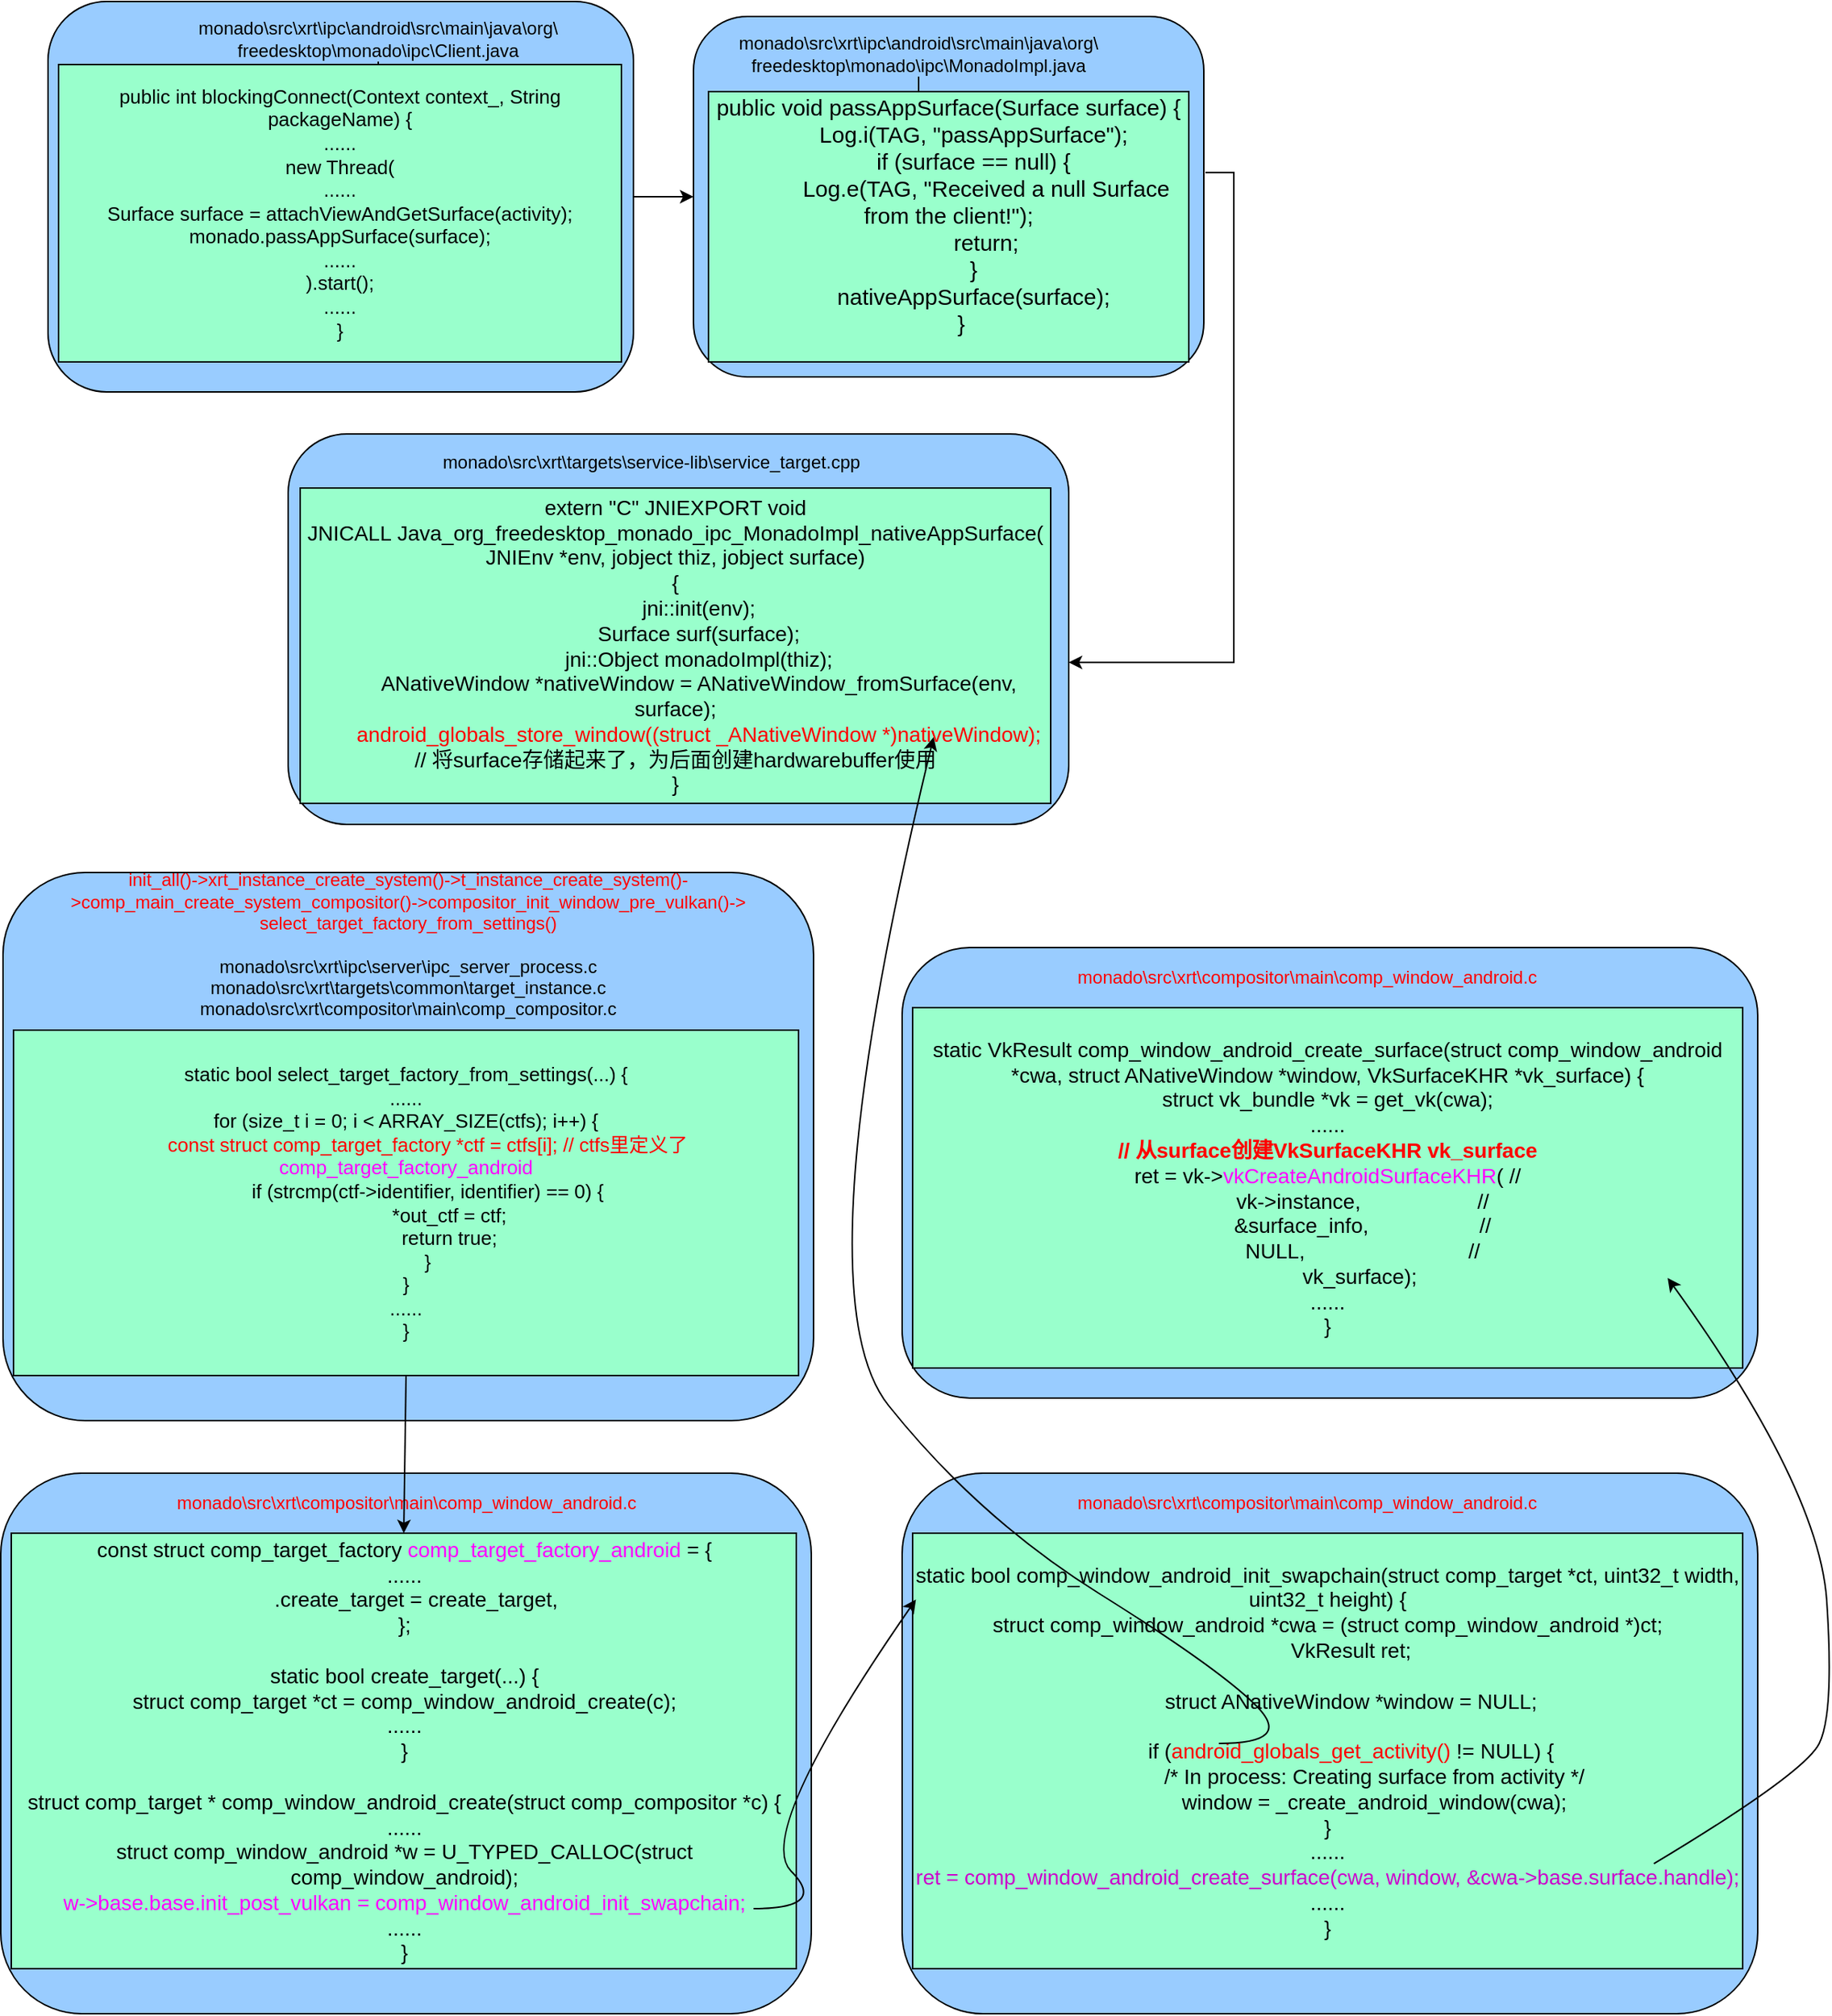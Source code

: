 <mxfile version="24.5.4" type="device" pages="2">
  <diagram name="第 1 页" id="PWTuTpFlzGb3xEjpD_pd">
    <mxGraphModel dx="1120" dy="434" grid="1" gridSize="10" guides="1" tooltips="1" connect="1" arrows="1" fold="1" page="1" pageScale="1" pageWidth="827" pageHeight="1169" math="0" shadow="0">
      <root>
        <mxCell id="0" />
        <mxCell id="1" parent="0" />
        <mxCell id="GDjtk2IAJy_e6aHsBiDq-1" style="edgeStyle=orthogonalEdgeStyle;rounded=0;orthogonalLoop=1;jettySize=auto;html=1;entryX=0;entryY=0.5;entryDx=0;entryDy=0;" parent="1" source="GDjtk2IAJy_e6aHsBiDq-2" target="GDjtk2IAJy_e6aHsBiDq-6" edge="1">
          <mxGeometry relative="1" as="geometry" />
        </mxCell>
        <mxCell id="GDjtk2IAJy_e6aHsBiDq-2" value="" style="rounded=1;whiteSpace=wrap;html=1;fillColor=#99CCFF;" parent="1" vertex="1">
          <mxGeometry x="60" y="10" width="390" height="260" as="geometry" />
        </mxCell>
        <mxCell id="eBX-vIz7t_lqOZiDzeKA-1" value="" style="edgeStyle=orthogonalEdgeStyle;rounded=0;orthogonalLoop=1;jettySize=auto;html=1;" edge="1" parent="1" source="GDjtk2IAJy_e6aHsBiDq-3" target="GDjtk2IAJy_e6aHsBiDq-4">
          <mxGeometry relative="1" as="geometry" />
        </mxCell>
        <mxCell id="GDjtk2IAJy_e6aHsBiDq-3" value="&lt;div&gt;&lt;span style=&quot;background-color: initial;&quot;&gt;monado\src\xrt\ipc\android\src\main\java\org\&lt;/span&gt;&lt;/div&gt;&lt;div&gt;&lt;span style=&quot;background-color: initial;&quot;&gt;freedesktop\monado\ipc\Client.java&lt;/span&gt;&lt;br&gt;&lt;/div&gt;" style="text;html=1;align=center;verticalAlign=middle;whiteSpace=wrap;rounded=0;" parent="1" vertex="1">
          <mxGeometry x="260" y="20" width="40" height="30" as="geometry" />
        </mxCell>
        <mxCell id="GDjtk2IAJy_e6aHsBiDq-4" value="&lt;font style=&quot;font-size: 13px;&quot;&gt;public int blockingConnect(Context context_, String packageName) {&lt;/font&gt;&lt;div style=&quot;font-size: 13px;&quot;&gt;&lt;font style=&quot;font-size: 13px;&quot;&gt;......&lt;/font&gt;&lt;/div&gt;&lt;div style=&quot;font-size: 13px;&quot;&gt;&lt;font style=&quot;font-size: 13px;&quot;&gt;new Thread(&lt;/font&gt;&lt;/div&gt;&lt;div style=&quot;font-size: 13px;&quot;&gt;&lt;font style=&quot;font-size: 13px;&quot;&gt;......&lt;/font&gt;&lt;/div&gt;&lt;div style=&quot;font-size: 13px;&quot;&gt;&lt;font style=&quot;font-size: 13px;&quot;&gt;Surface surface = attachViewAndGetSurface(activity);&lt;br&gt;&lt;/font&gt;&lt;/div&gt;&lt;div style=&quot;font-size: 13px;&quot;&gt;&lt;font style=&quot;font-size: 13px;&quot;&gt;monado.passAppSurface(surface);&lt;br&gt;&lt;/font&gt;&lt;/div&gt;&lt;div style=&quot;font-size: 13px;&quot;&gt;&lt;font style=&quot;font-size: 13px;&quot;&gt;......&lt;/font&gt;&lt;/div&gt;&lt;div style=&quot;font-size: 13px;&quot;&gt;&lt;font style=&quot;font-size: 13px;&quot;&gt;).start();&lt;br&gt;&lt;/font&gt;&lt;/div&gt;&lt;div style=&quot;font-size: 13px;&quot;&gt;&lt;font style=&quot;font-size: 13px;&quot;&gt;......&lt;/font&gt;&lt;/div&gt;&lt;div style=&quot;font-size: 13px;&quot;&gt;&lt;font style=&quot;font-size: 13px;&quot;&gt;}&lt;/font&gt;&lt;/div&gt;" style="rounded=0;whiteSpace=wrap;html=1;fillColor=#99FFCC;" parent="1" vertex="1">
          <mxGeometry x="67" y="52" width="375" height="198" as="geometry" />
        </mxCell>
        <mxCell id="GDjtk2IAJy_e6aHsBiDq-6" value="" style="rounded=1;whiteSpace=wrap;html=1;fillColor=#99CCFF;" parent="1" vertex="1">
          <mxGeometry x="490" y="20" width="340" height="240" as="geometry" />
        </mxCell>
        <mxCell id="eBX-vIz7t_lqOZiDzeKA-2" value="" style="edgeStyle=orthogonalEdgeStyle;rounded=0;orthogonalLoop=1;jettySize=auto;html=1;" edge="1" parent="1" source="GDjtk2IAJy_e6aHsBiDq-7" target="GDjtk2IAJy_e6aHsBiDq-8">
          <mxGeometry relative="1" as="geometry" />
        </mxCell>
        <mxCell id="eBX-vIz7t_lqOZiDzeKA-3" value="" style="edgeStyle=orthogonalEdgeStyle;rounded=0;orthogonalLoop=1;jettySize=auto;html=1;" edge="1" parent="1" source="GDjtk2IAJy_e6aHsBiDq-7" target="GDjtk2IAJy_e6aHsBiDq-8">
          <mxGeometry relative="1" as="geometry" />
        </mxCell>
        <mxCell id="eBX-vIz7t_lqOZiDzeKA-4" value="" style="edgeStyle=orthogonalEdgeStyle;rounded=0;orthogonalLoop=1;jettySize=auto;html=1;" edge="1" parent="1" source="GDjtk2IAJy_e6aHsBiDq-7" target="GDjtk2IAJy_e6aHsBiDq-8">
          <mxGeometry relative="1" as="geometry" />
        </mxCell>
        <mxCell id="eBX-vIz7t_lqOZiDzeKA-5" value="" style="edgeStyle=orthogonalEdgeStyle;rounded=0;orthogonalLoop=1;jettySize=auto;html=1;" edge="1" parent="1" source="GDjtk2IAJy_e6aHsBiDq-7" target="GDjtk2IAJy_e6aHsBiDq-8">
          <mxGeometry relative="1" as="geometry" />
        </mxCell>
        <mxCell id="GDjtk2IAJy_e6aHsBiDq-7" value="&lt;div&gt;&lt;span style=&quot;background-color: initial;&quot;&gt;monado\src\xrt\ipc\android\src\main\java\org\&lt;/span&gt;&lt;/div&gt;&lt;div&gt;&lt;span style=&quot;background-color: initial;&quot;&gt;freedesktop\monado\ipc\MonadoImpl.java&lt;/span&gt;&lt;br&gt;&lt;/div&gt;" style="text;html=1;align=center;verticalAlign=middle;whiteSpace=wrap;rounded=0;" parent="1" vertex="1">
          <mxGeometry x="620" y="30" width="40" height="30" as="geometry" />
        </mxCell>
        <mxCell id="GDjtk2IAJy_e6aHsBiDq-8" value="&lt;div&gt;&lt;span style=&quot;font-size: 15px;&quot;&gt;public void passAppSurface(Surface surface) {&lt;/span&gt;&lt;/div&gt;&lt;div&gt;&lt;span style=&quot;font-size: 15px;&quot;&gt;&amp;nbsp; &amp;nbsp; &amp;nbsp; &amp;nbsp; Log.i(TAG, &quot;passAppSurface&quot;);&lt;/span&gt;&lt;/div&gt;&lt;div&gt;&lt;span style=&quot;font-size: 15px;&quot;&gt;&amp;nbsp; &amp;nbsp; &amp;nbsp; &amp;nbsp; if (surface == null) {&lt;/span&gt;&lt;/div&gt;&lt;div&gt;&lt;span style=&quot;font-size: 15px;&quot;&gt;&amp;nbsp; &amp;nbsp; &amp;nbsp; &amp;nbsp; &amp;nbsp; &amp;nbsp; Log.e(TAG, &quot;Received a null Surface from the client!&quot;);&lt;/span&gt;&lt;/div&gt;&lt;div&gt;&lt;span style=&quot;font-size: 15px;&quot;&gt;&amp;nbsp; &amp;nbsp; &amp;nbsp; &amp;nbsp; &amp;nbsp; &amp;nbsp; return;&lt;/span&gt;&lt;/div&gt;&lt;div&gt;&lt;span style=&quot;font-size: 15px;&quot;&gt;&amp;nbsp; &amp;nbsp; &amp;nbsp; &amp;nbsp; }&lt;/span&gt;&lt;/div&gt;&lt;div&gt;&lt;span style=&quot;font-size: 15px;&quot;&gt;&amp;nbsp; &amp;nbsp; &amp;nbsp; &amp;nbsp; nativeAppSurface(surface);&lt;/span&gt;&lt;/div&gt;&lt;div&gt;&lt;span style=&quot;font-size: 15px;&quot;&gt;&amp;nbsp; &amp;nbsp; }&lt;/span&gt;&lt;/div&gt;&lt;div&gt;&lt;br&gt;&lt;/div&gt;" style="rounded=0;whiteSpace=wrap;html=1;fillColor=#99FFCC;" parent="1" vertex="1">
          <mxGeometry x="500" y="70" width="320" height="180" as="geometry" />
        </mxCell>
        <mxCell id="GDjtk2IAJy_e6aHsBiDq-10" value="" style="rounded=1;whiteSpace=wrap;html=1;fillColor=#99CCFF;" parent="1" vertex="1">
          <mxGeometry x="220" y="298" width="520" height="260" as="geometry" />
        </mxCell>
        <mxCell id="GDjtk2IAJy_e6aHsBiDq-11" value="&lt;div&gt;monado\src\xrt\targets\service-lib\service_target.cpp&lt;/div&gt;" style="text;html=1;align=center;verticalAlign=middle;whiteSpace=wrap;rounded=0;" parent="1" vertex="1">
          <mxGeometry x="307" y="302" width="310" height="30" as="geometry" />
        </mxCell>
        <mxCell id="GDjtk2IAJy_e6aHsBiDq-12" value="&lt;div&gt;&lt;span style=&quot;font-size: 14px;&quot;&gt;extern &quot;C&quot; JNIEXPORT void JNICALL&amp;nbsp;&lt;/span&gt;&lt;span style=&quot;font-size: 14px; background-color: initial;&quot;&gt;Java_org_freedesktop_monado_ipc_MonadoImpl_nativeAppSurface(&lt;/span&gt;&lt;/div&gt;&lt;div&gt;&lt;span style=&quot;font-size: 14px; background-color: initial;&quot;&gt;JNIEnv *env, jobject thiz, jobject surface)&lt;/span&gt;&lt;/div&gt;&lt;div&gt;&lt;span style=&quot;font-size: 14px;&quot;&gt;{&lt;/span&gt;&lt;/div&gt;&lt;div&gt;&lt;span style=&quot;font-size: 14px; white-space: normal;&quot;&gt;&lt;span style=&quot;white-space:pre&quot;&gt;&#x9;&lt;/span&gt;jni::init(env);&lt;/span&gt;&lt;/div&gt;&lt;div&gt;&lt;span style=&quot;font-size: 14px; white-space: normal;&quot;&gt;&lt;span style=&quot;white-space:pre&quot;&gt;&#x9;&lt;/span&gt;Surface surf(surface);&lt;/span&gt;&lt;/div&gt;&lt;div&gt;&lt;span style=&quot;font-size: 14px; white-space: normal;&quot;&gt;&lt;span style=&quot;white-space:pre&quot;&gt;&#x9;&lt;/span&gt;jni::Object monadoImpl(thiz);&lt;/span&gt;&lt;/div&gt;&lt;div&gt;&lt;span style=&quot;font-size: 14px; white-space: normal;&quot;&gt;&lt;span style=&quot;white-space:pre&quot;&gt;&#x9;&lt;/span&gt;ANativeWindow *nativeWindow = ANativeWindow_fromSurface(env, surface);&lt;/span&gt;&lt;/div&gt;&lt;div&gt;&lt;span style=&quot;font-size: 14px; white-space: normal;&quot;&gt;&lt;span style=&quot;white-space:pre&quot;&gt;&#x9;&lt;/span&gt;&lt;font color=&quot;#ff0000&quot;&gt;android_globals_store_window((struct _ANativeWindow *)nativeWindow);&lt;/font&gt; // 将surface存储起来了，为后面创建hardwarebuffer使用&lt;/span&gt;&lt;/div&gt;&lt;div&gt;&lt;span style=&quot;background-color: initial; font-size: 14px;&quot;&gt;}&lt;/span&gt;&lt;/div&gt;" style="rounded=0;whiteSpace=wrap;html=1;fillColor=#99FFCC;" parent="1" vertex="1">
          <mxGeometry x="228" y="334" width="500" height="210" as="geometry" />
        </mxCell>
        <mxCell id="GDjtk2IAJy_e6aHsBiDq-18" style="edgeStyle=orthogonalEdgeStyle;rounded=0;orthogonalLoop=1;jettySize=auto;html=1;entryX=1;entryY=0.585;entryDx=0;entryDy=0;entryPerimeter=0;exitX=1.003;exitY=0.433;exitDx=0;exitDy=0;exitPerimeter=0;" parent="1" source="GDjtk2IAJy_e6aHsBiDq-6" target="GDjtk2IAJy_e6aHsBiDq-10" edge="1">
          <mxGeometry relative="1" as="geometry" />
        </mxCell>
        <mxCell id="xKsRZuZpVONsm1UC5AaR-1" value="" style="rounded=1;whiteSpace=wrap;html=1;fillColor=#99CCFF;" vertex="1" parent="1">
          <mxGeometry x="30" y="590" width="540" height="365" as="geometry" />
        </mxCell>
        <mxCell id="xKsRZuZpVONsm1UC5AaR-2" value="&lt;font style=&quot;font-size: 13px;&quot;&gt;static bool&amp;nbsp;select_target_factory_from_settings(...) {&lt;/font&gt;&lt;div style=&quot;font-size: 13px;&quot;&gt;&lt;font style=&quot;font-size: 13px;&quot;&gt;......&lt;/font&gt;&lt;/div&gt;&lt;div style=&quot;&quot;&gt;&lt;div style=&quot;font-size: 13px;&quot;&gt;&lt;font style=&quot;font-size: 13px;&quot;&gt;for (size_t i = 0; i &amp;lt; ARRAY_SIZE(ctfs); i++) {&lt;/font&gt;&lt;/div&gt;&lt;div style=&quot;&quot;&gt;&lt;span style=&quot;font-size: 13px; white-space: normal;&quot;&gt;&lt;font style=&quot;font-size: 13px;&quot;&gt;&lt;span style=&quot;white-space:pre&quot;&gt;&#x9;&lt;/span&gt;&lt;font color=&quot;#ff0000&quot;&gt;const struct comp_target_factory *ctf = ctfs[i]; // ctfs里定义了&lt;/font&gt;&lt;/font&gt;&lt;/span&gt;&lt;span style=&quot;background-color: initial; font-size: 13px;&quot;&gt;&lt;font color=&quot;#ff00ff&quot;&gt;comp_target_factory_android&lt;/font&gt;&lt;/span&gt;&lt;/div&gt;&lt;div style=&quot;font-size: 13px;&quot;&gt;&lt;span style=&quot;white-space: normal;&quot;&gt;&lt;font style=&quot;font-size: 13px;&quot;&gt;&lt;span style=&quot;white-space:pre&quot;&gt;&#x9;&lt;/span&gt;if (strcmp(ctf-&amp;gt;identifier, identifier) == 0) {&lt;/font&gt;&lt;/span&gt;&lt;/div&gt;&lt;div style=&quot;font-size: 13px;&quot;&gt;&lt;span style=&quot;white-space: normal;&quot;&gt;&lt;font style=&quot;font-size: 13px;&quot;&gt;&lt;span style=&quot;white-space:pre&quot;&gt;&#x9;&#x9;&lt;/span&gt;*out_ctf = ctf;&lt;/font&gt;&lt;/span&gt;&lt;/div&gt;&lt;div style=&quot;font-size: 13px;&quot;&gt;&lt;span style=&quot;white-space: normal;&quot;&gt;&lt;font style=&quot;font-size: 13px;&quot;&gt;&lt;span style=&quot;white-space:pre&quot;&gt;&#x9;&#x9;&lt;/span&gt;return true;&lt;/font&gt;&lt;/span&gt;&lt;/div&gt;&lt;div style=&quot;font-size: 13px;&quot;&gt;&lt;span style=&quot;white-space: normal;&quot;&gt;&lt;font style=&quot;font-size: 13px;&quot;&gt;&lt;span style=&quot;white-space:pre&quot;&gt;&#x9;&lt;/span&gt;}&lt;/font&gt;&lt;/span&gt;&lt;/div&gt;&lt;div style=&quot;font-size: 13px;&quot;&gt;&lt;font style=&quot;font-size: 13px;&quot;&gt;}&lt;/font&gt;&lt;/div&gt;&lt;/div&gt;&lt;div style=&quot;font-size: 13px;&quot;&gt;&lt;font style=&quot;font-size: 13px;&quot;&gt;......&lt;/font&gt;&lt;/div&gt;&lt;div style=&quot;font-size: 13px;&quot;&gt;&lt;font style=&quot;font-size: 13px;&quot;&gt;}&lt;/font&gt;&lt;br&gt;&lt;/div&gt;" style="rounded=0;whiteSpace=wrap;html=1;fillColor=#99FFCC;" vertex="1" parent="1">
          <mxGeometry x="37" y="695" width="523" height="230" as="geometry" />
        </mxCell>
        <mxCell id="xKsRZuZpVONsm1UC5AaR-3" value="&lt;font color=&quot;#ff0000&quot;&gt;init_all()-&amp;gt;xrt_instance_create_system()-&amp;gt;t_instance_create_system()-&amp;gt;comp_main_create_system_compositor()-&amp;gt;compositor_init_window_pre_vulkan()-&amp;gt;&lt;/font&gt;&lt;div&gt;&lt;font color=&quot;#ff0000&quot;&gt;select_target_factory_from_settings()&lt;br&gt;&lt;/font&gt;&lt;div&gt;&lt;br&gt;&lt;/div&gt;&lt;div&gt;monado\src\xrt\ipc\server\ipc_server_process.c&lt;br&gt;&lt;/div&gt;&lt;div&gt;monado\src\xrt\targets\common\target_instance.c&lt;br&gt;&lt;/div&gt;&lt;div&gt;monado\src\xrt\compositor\main\comp_compositor.c&lt;br&gt;&lt;/div&gt;&lt;/div&gt;" style="text;html=1;align=center;verticalAlign=middle;whiteSpace=wrap;rounded=0;" vertex="1" parent="1">
          <mxGeometry x="60" y="600" width="480" height="75" as="geometry" />
        </mxCell>
        <mxCell id="pqF8ZekFjfVyNVs_1jae-2" value="" style="rounded=1;whiteSpace=wrap;html=1;fillColor=#99CCFF;" vertex="1" parent="1">
          <mxGeometry x="28.5" y="990" width="540" height="360" as="geometry" />
        </mxCell>
        <mxCell id="pqF8ZekFjfVyNVs_1jae-3" value="&lt;font style=&quot;font-size: 14px;&quot;&gt;const struct comp_target_factory &lt;font style=&quot;font-size: 14px;&quot; color=&quot;#ff00ff&quot;&gt;comp_target_factory_android&lt;/font&gt; = {&lt;/font&gt;&lt;div style=&quot;font-size: 14px;&quot;&gt;&lt;font style=&quot;font-size: 14px;&quot;&gt;......&lt;br&gt;&amp;nbsp; &amp;nbsp; .create_target = create_target,&lt;br&gt;};&lt;/font&gt;&lt;/div&gt;&lt;div style=&quot;font-size: 14px;&quot;&gt;&lt;font style=&quot;font-size: 14px;&quot;&gt;&lt;br&gt;&lt;/font&gt;&lt;/div&gt;&lt;div style=&quot;font-size: 14px;&quot;&gt;&lt;div&gt;&lt;font style=&quot;font-size: 14px;&quot;&gt;static bool&amp;nbsp;&lt;span style=&quot;background-color: initial;&quot;&gt;create_target(...) {&lt;/span&gt;&lt;/font&gt;&lt;/div&gt;&lt;div&gt;&lt;font style=&quot;font-size: 14px;&quot;&gt;struct comp_target *ct = comp_window_android_create(c);&lt;br&gt;&lt;/font&gt;&lt;/div&gt;&lt;div&gt;&lt;font style=&quot;font-size: 14px;&quot;&gt;......&lt;/font&gt;&lt;/div&gt;&lt;div&gt;&lt;font style=&quot;font-size: 14px;&quot;&gt;}&lt;/font&gt;&lt;/div&gt;&lt;/div&gt;&lt;div style=&quot;font-size: 14px;&quot;&gt;&lt;font style=&quot;font-size: 14px;&quot;&gt;&lt;br&gt;&lt;/font&gt;&lt;/div&gt;&lt;div style=&quot;font-size: 14px;&quot;&gt;&lt;div style=&quot;&quot;&gt;&lt;font style=&quot;font-size: 14px;&quot;&gt;struct comp_target *&amp;nbsp;&lt;span style=&quot;background-color: initial;&quot;&gt;comp_window_android_create(struct comp_compositor *c) {&lt;/span&gt;&lt;/font&gt;&lt;/div&gt;&lt;div style=&quot;&quot;&gt;&lt;span style=&quot;background-color: initial;&quot;&gt;&lt;font style=&quot;font-size: 14px;&quot;&gt;......&lt;/font&gt;&lt;/span&gt;&lt;/div&gt;&lt;div style=&quot;&quot;&gt;&lt;span style=&quot;background-color: initial;&quot;&gt;&lt;font style=&quot;font-size: 14px;&quot;&gt;struct comp_window_android *w = U_TYPED_CALLOC(struct comp_window_android);&lt;br&gt;&lt;/font&gt;&lt;/span&gt;&lt;/div&gt;&lt;div style=&quot;&quot;&gt;&lt;span style=&quot;background-color: initial;&quot;&gt;&lt;font style=&quot;font-size: 14px;&quot;&gt;&lt;font style=&quot;font-size: 14px;&quot; color=&quot;#ff00ff&quot;&gt;w-&amp;gt;base.base.init_post_vulkan = comp_window_android_init_swapchain;&lt;/font&gt;&lt;br&gt;&lt;/font&gt;&lt;/span&gt;&lt;/div&gt;&lt;div style=&quot;&quot;&gt;&lt;span style=&quot;background-color: initial;&quot;&gt;&lt;font style=&quot;font-size: 14px;&quot;&gt;......&lt;/font&gt;&lt;/span&gt;&lt;/div&gt;&lt;div style=&quot;&quot;&gt;&lt;span style=&quot;background-color: initial;&quot;&gt;&lt;font style=&quot;font-size: 14px;&quot;&gt;}&lt;/font&gt;&lt;/span&gt;&lt;/div&gt;&lt;/div&gt;" style="rounded=0;whiteSpace=wrap;html=1;fillColor=#99FFCC;" vertex="1" parent="1">
          <mxGeometry x="35.5" y="1030" width="523" height="290" as="geometry" />
        </mxCell>
        <mxCell id="pqF8ZekFjfVyNVs_1jae-4" value="&lt;div&gt;&lt;font color=&quot;#ff0000&quot;&gt;monado\src\xrt\compositor\main\comp_window_android.c&lt;/font&gt;&lt;/div&gt;" style="text;html=1;align=center;verticalAlign=middle;whiteSpace=wrap;rounded=0;" vertex="1" parent="1">
          <mxGeometry x="58.5" y="1000" width="480" height="20" as="geometry" />
        </mxCell>
        <mxCell id="pqF8ZekFjfVyNVs_1jae-5" value="" style="endArrow=classic;html=1;rounded=0;exitX=0.5;exitY=1;exitDx=0;exitDy=0;entryX=0.5;entryY=0;entryDx=0;entryDy=0;" edge="1" parent="1" source="xKsRZuZpVONsm1UC5AaR-2" target="pqF8ZekFjfVyNVs_1jae-3">
          <mxGeometry width="50" height="50" relative="1" as="geometry">
            <mxPoint x="330" y="1020" as="sourcePoint" />
            <mxPoint x="380" y="970" as="targetPoint" />
          </mxGeometry>
        </mxCell>
        <mxCell id="pqF8ZekFjfVyNVs_1jae-6" value="" style="rounded=1;whiteSpace=wrap;html=1;fillColor=#99CCFF;" vertex="1" parent="1">
          <mxGeometry x="629" y="990" width="570" height="360" as="geometry" />
        </mxCell>
        <mxCell id="pqF8ZekFjfVyNVs_1jae-7" value="&lt;div&gt;&lt;span style=&quot;font-size: 14px;&quot;&gt;static bool&amp;nbsp;&lt;/span&gt;&lt;span style=&quot;font-size: 14px; background-color: initial;&quot;&gt;comp_window_android_init_swapchain(struct comp_target *ct, uint32_t width, uint32_t height) {&lt;/span&gt;&lt;/div&gt;&lt;div&gt;&lt;div&gt;&lt;span style=&quot;font-size: 14px;&quot;&gt;struct comp_window_android *cwa = (struct comp_window_android *)ct;&lt;/span&gt;&lt;/div&gt;&lt;div&gt;&lt;span style=&quot;font-size: 14px; white-space: normal;&quot;&gt;&lt;span style=&quot;white-space:pre&quot;&gt;&#x9;&lt;/span&gt;VkResult ret;&lt;/span&gt;&lt;/div&gt;&lt;div&gt;&lt;span style=&quot;font-size: 14px;&quot;&gt;&lt;br&gt;&lt;/span&gt;&lt;/div&gt;&lt;div&gt;&lt;span style=&quot;font-size: 14px; white-space: normal;&quot;&gt;&lt;span style=&quot;white-space:pre&quot;&gt;&#x9;&lt;/span&gt;struct ANativeWindow *window = NULL;&lt;/span&gt;&lt;/div&gt;&lt;div&gt;&lt;span style=&quot;font-size: 14px;&quot;&gt;&lt;br&gt;&lt;/span&gt;&lt;/div&gt;&lt;div&gt;&lt;span style=&quot;font-size: 14px; white-space: normal;&quot;&gt;&lt;span style=&quot;white-space:pre&quot;&gt;&#x9;&lt;/span&gt;if (&lt;font color=&quot;#ff0000&quot;&gt;android_globals_get_activity()&lt;/font&gt; != NULL) {&lt;/span&gt;&lt;/div&gt;&lt;div&gt;&lt;span style=&quot;font-size: 14px; white-space: normal;&quot;&gt;&lt;span style=&quot;white-space:pre&quot;&gt;&#x9;&#x9;&lt;/span&gt;/* In process: Creating surface from activity */&lt;/span&gt;&lt;/div&gt;&lt;div&gt;&lt;span style=&quot;font-size: 14px; white-space: normal;&quot;&gt;&lt;span style=&quot;white-space:pre&quot;&gt;&#x9;&#x9;&lt;/span&gt;window = _create_android_window(cwa);&lt;/span&gt;&lt;/div&gt;&lt;/div&gt;&lt;div&gt;&lt;span style=&quot;font-size: 14px; white-space: normal;&quot;&gt;}&lt;/span&gt;&lt;/div&gt;&lt;div&gt;&lt;span style=&quot;font-size: 14px; background-color: initial;&quot;&gt;......&lt;/span&gt;&lt;/div&gt;&lt;div&gt;&lt;span style=&quot;background-color: initial;&quot;&gt;&lt;span style=&quot;font-size: 14px;&quot;&gt;&lt;font color=&quot;#cc00cc&quot;&gt;ret = comp_window_android_create_surface(cwa, window, &amp;amp;cwa-&amp;gt;base.surface.handle);&lt;/font&gt;&lt;/span&gt;&lt;br&gt;&lt;/span&gt;&lt;/div&gt;&lt;div&gt;&lt;span style=&quot;background-color: initial;&quot;&gt;&lt;span style=&quot;font-size: 14px;&quot;&gt;......&lt;/span&gt;&lt;/span&gt;&lt;/div&gt;&lt;div&gt;&lt;span style=&quot;font-size: 14px; background-color: initial;&quot;&gt;}&lt;/span&gt;&lt;/div&gt;" style="rounded=0;whiteSpace=wrap;html=1;fillColor=#99FFCC;" vertex="1" parent="1">
          <mxGeometry x="636" y="1030" width="553" height="290" as="geometry" />
        </mxCell>
        <mxCell id="pqF8ZekFjfVyNVs_1jae-8" value="&lt;div&gt;&lt;font color=&quot;#ff0000&quot;&gt;monado\src\xrt\compositor\main\comp_window_android.c&lt;/font&gt;&lt;/div&gt;" style="text;html=1;align=center;verticalAlign=middle;whiteSpace=wrap;rounded=0;" vertex="1" parent="1">
          <mxGeometry x="659" y="1000" width="480" height="20" as="geometry" />
        </mxCell>
        <mxCell id="pqF8ZekFjfVyNVs_1jae-10" value="" style="curved=1;endArrow=classic;html=1;rounded=0;entryX=0.004;entryY=0.152;entryDx=0;entryDy=0;entryPerimeter=0;" edge="1" parent="1" target="pqF8ZekFjfVyNVs_1jae-7">
          <mxGeometry width="50" height="50" relative="1" as="geometry">
            <mxPoint x="530" y="1280" as="sourcePoint" />
            <mxPoint x="580" y="1230" as="targetPoint" />
            <Array as="points">
              <mxPoint x="580" y="1280" />
              <mxPoint x="530" y="1230" />
            </Array>
          </mxGeometry>
        </mxCell>
        <mxCell id="pqF8ZekFjfVyNVs_1jae-11" value="" style="curved=1;endArrow=classic;html=1;rounded=0;entryX=0.844;entryY=0.79;entryDx=0;entryDy=0;entryPerimeter=0;" edge="1" parent="1" target="GDjtk2IAJy_e6aHsBiDq-12">
          <mxGeometry width="50" height="50" relative="1" as="geometry">
            <mxPoint x="840" y="1170" as="sourcePoint" />
            <mxPoint x="710" y="880" as="targetPoint" />
            <Array as="points">
              <mxPoint x="890" y="1170" />
              <mxPoint x="840" y="1120" />
              <mxPoint x="680" y="1020" />
              <mxPoint x="560" y="870" />
            </Array>
          </mxGeometry>
        </mxCell>
        <mxCell id="pqF8ZekFjfVyNVs_1jae-12" value="" style="rounded=1;whiteSpace=wrap;html=1;fillColor=#99CCFF;" vertex="1" parent="1">
          <mxGeometry x="629" y="640" width="570" height="300" as="geometry" />
        </mxCell>
        <mxCell id="pqF8ZekFjfVyNVs_1jae-13" value="&lt;div&gt;&lt;span style=&quot;font-size: 14px;&quot;&gt;static VkResult&amp;nbsp;&lt;/span&gt;&lt;span style=&quot;font-size: 14px; background-color: initial;&quot;&gt;comp_window_android_create_surface(struct comp_window_android *cwa,&amp;nbsp;&lt;/span&gt;&lt;span style=&quot;background-color: initial; font-size: 14px;&quot;&gt;struct ANativeWindow *window,&amp;nbsp;&lt;/span&gt;&lt;span style=&quot;background-color: initial; font-size: 14px;&quot;&gt;VkSurfaceKHR *vk_surface) {&lt;/span&gt;&lt;/div&gt;&lt;div&gt;&lt;span style=&quot;font-size: 14px;&quot;&gt;struct vk_bundle *vk = get_vk(cwa);&lt;/span&gt;&lt;br&gt;&lt;/div&gt;&lt;div&gt;&lt;span style=&quot;font-size: 14px;&quot;&gt;......&lt;/span&gt;&lt;/div&gt;&lt;div&gt;&lt;b&gt;&lt;font color=&quot;#ff0000&quot;&gt;&lt;span style=&quot;font-size: 14px;&quot;&gt;// 从surface创建&lt;/span&gt;&lt;span style=&quot;background-color: initial; font-size: 14px;&quot;&gt;VkSurfaceKHR&amp;nbsp;&lt;/span&gt;&lt;span style=&quot;font-size: 14px; background-color: initial;&quot;&gt;vk_surface&lt;/span&gt;&lt;/font&gt;&lt;/b&gt;&lt;/div&gt;&lt;div&gt;&lt;div style=&quot;&quot;&gt;&lt;span style=&quot;font-size: 14px;&quot;&gt;ret = vk-&amp;gt;&lt;font color=&quot;#ff00ff&quot;&gt;vkCreateAndroidSurfaceKHR&lt;/font&gt;( //&lt;/span&gt;&lt;/div&gt;&lt;div style=&quot;&quot;&gt;&lt;span style=&quot;font-size: 14px; white-space: normal;&quot;&gt;&lt;span style=&quot;white-space:pre&quot;&gt;&#x9;&lt;/span&gt;&amp;nbsp; &amp;nbsp; vk-&amp;gt;instance,&amp;nbsp; &amp;nbsp; &amp;nbsp; &amp;nbsp; &amp;nbsp; &amp;nbsp; &amp;nbsp; &amp;nbsp; &amp;nbsp; &amp;nbsp; //&lt;/span&gt;&lt;/div&gt;&lt;div style=&quot;&quot;&gt;&lt;span style=&quot;font-size: 14px; white-space: normal;&quot;&gt;&lt;span style=&quot;white-space:pre&quot;&gt;&#x9;&lt;/span&gt;&amp;nbsp; &amp;nbsp; &amp;amp;surface_info,&amp;nbsp; &amp;nbsp; &amp;nbsp; &amp;nbsp; &amp;nbsp; &amp;nbsp; &amp;nbsp; &amp;nbsp; &amp;nbsp; &amp;nbsp;//&lt;/span&gt;&lt;/div&gt;&lt;div style=&quot;&quot;&gt;&lt;span style=&quot;font-size: 14px; white-space: normal;&quot;&gt;&lt;span style=&quot;white-space:pre&quot;&gt;&#x9;&lt;/span&gt;&amp;nbsp; &amp;nbsp; NULL,&amp;nbsp; &amp;nbsp; &amp;nbsp; &amp;nbsp; &amp;nbsp; &amp;nbsp; &amp;nbsp; &amp;nbsp; &amp;nbsp; &amp;nbsp; &amp;nbsp; &amp;nbsp; &amp;nbsp; &amp;nbsp; //&lt;/span&gt;&lt;/div&gt;&lt;div style=&quot;&quot;&gt;&lt;span style=&quot;font-size: 14px; white-space: normal;&quot;&gt;&lt;span style=&quot;white-space: pre;&quot;&gt;&#x9;&lt;/span&gt;&amp;nbsp; &amp;nbsp; vk_surface);&amp;nbsp;&lt;/span&gt;&lt;/div&gt;&lt;/div&gt;&lt;div style=&quot;&quot;&gt;&lt;span style=&quot;font-size: 14px; white-space: normal;&quot;&gt;......&lt;/span&gt;&lt;/div&gt;&lt;div&gt;&lt;span style=&quot;font-size: 14px;&quot;&gt;}&lt;/span&gt;&lt;/div&gt;" style="rounded=0;whiteSpace=wrap;html=1;fillColor=#99FFCC;" vertex="1" parent="1">
          <mxGeometry x="636" y="680" width="553" height="240" as="geometry" />
        </mxCell>
        <mxCell id="pqF8ZekFjfVyNVs_1jae-14" value="&lt;div&gt;&lt;font color=&quot;#ff0000&quot;&gt;monado\src\xrt\compositor\main\comp_window_android.c&lt;/font&gt;&lt;/div&gt;" style="text;html=1;align=center;verticalAlign=middle;whiteSpace=wrap;rounded=0;" vertex="1" parent="1">
          <mxGeometry x="659" y="650" width="480" height="20" as="geometry" />
        </mxCell>
        <mxCell id="pqF8ZekFjfVyNVs_1jae-15" value="" style="curved=1;endArrow=classic;html=1;rounded=0;exitX=0.893;exitY=0.759;exitDx=0;exitDy=0;exitPerimeter=0;" edge="1" parent="1" source="pqF8ZekFjfVyNVs_1jae-7">
          <mxGeometry width="50" height="50" relative="1" as="geometry">
            <mxPoint x="1305.25" y="1190" as="sourcePoint" />
            <mxPoint x="1139" y="860" as="targetPoint" />
            <Array as="points">
              <mxPoint x="1230" y="1190" />
              <mxPoint x="1250" y="1150" />
              <mxPoint x="1240" y="1000" />
            </Array>
          </mxGeometry>
        </mxCell>
      </root>
    </mxGraphModel>
  </diagram>
  <diagram id="a3AGtFp3HxQHCXJxpwDY" name="第 2 页">
    <mxGraphModel dx="1947" dy="434" grid="1" gridSize="10" guides="1" tooltips="1" connect="1" arrows="1" fold="1" page="1" pageScale="1" pageWidth="827" pageHeight="1169" math="0" shadow="0">
      <root>
        <mxCell id="0" />
        <mxCell id="1" parent="0" />
        <mxCell id="AjgU0O0R9-FL5qgGnKNj-11" value="" style="rounded=1;whiteSpace=wrap;html=1;fillColor=#99CCFF;" parent="1" vertex="1">
          <mxGeometry x="-169" y="600" width="600" height="330" as="geometry" />
        </mxCell>
        <mxCell id="AjgU0O0R9-FL5qgGnKNj-12" value="&lt;div&gt;&lt;font color=&quot;#ff0000&quot;&gt;xrCreateInstance-&amp;gt;oxr_xrCreateInstance-&amp;gt;oxr_instance_create&lt;span style=&quot;background-color: initial;&quot;&gt;-&amp;gt;xrt_instance_create&lt;/span&gt;&lt;span style=&quot;background-color: initial;&quot;&gt;-&amp;gt;ipc_instance_create&lt;/span&gt;&lt;/font&gt;&lt;/div&gt;&lt;div&gt;&lt;span style=&quot;background-color: initial;&quot;&gt;&lt;br&gt;&lt;/span&gt;&lt;/div&gt;&lt;div&gt;&lt;span style=&quot;background-color: initial;&quot;&gt;monado\src\xrt\targets\openxr\target.c&lt;br&gt;&lt;/span&gt;&lt;/div&gt;&lt;div&gt;&lt;span style=&quot;background-color: initial;&quot;&gt;monado\src\xrt\ipc\client\ipc_client_instance.c&lt;br&gt;&lt;/span&gt;&lt;/div&gt;" style="text;html=1;align=center;verticalAlign=middle;whiteSpace=wrap;rounded=0;" parent="1" vertex="1">
          <mxGeometry x="-129" y="600" width="520" height="70" as="geometry" />
        </mxCell>
        <mxCell id="AjgU0O0R9-FL5qgGnKNj-13" value="&lt;font style=&quot;font-size: 14px;&quot;&gt;xrt_result_t ipc_instance_create(struct xrt_instance_info *i_info, struct xrt_instance **out_xinst){&lt;/font&gt;&lt;div style=&quot;&quot;&gt;&lt;div style=&quot;font-size: 14px;&quot;&gt;&lt;font style=&quot;font-size: 14px;&quot;&gt;struct ipc_client_instance *ii = U_TYPED_CALLOC(struct ipc_client_instance);&lt;/font&gt;&lt;/div&gt;&lt;div style=&quot;font-size: 14px;&quot;&gt;&lt;font style=&quot;font-size: 14px;&quot;&gt;&lt;font style=&quot;font-size: 14px;&quot;&gt;ii-&amp;gt;base.create_system = ipc_client_instance_create_system;&lt;/font&gt;&lt;font style=&quot;color: rgb(255, 51, 51); font-size: 14px;&quot;&gt; &lt;/font&gt;&lt;font style=&quot;font-size: 14px;&quot; color=&quot;#ff0000&quot;&gt;&lt;font style=&quot;font-size: 14px;&quot;&gt;// 设置创建系统函数，在&lt;/font&gt;&lt;span style=&quot;background-color: initial;&quot;&gt;oxr_instance_create中调用&lt;/span&gt;&lt;span style=&quot;background-color: initial;&quot;&gt;xrt_instance_create_system&lt;/span&gt;&lt;/font&gt;&lt;/font&gt;&lt;/div&gt;&lt;div style=&quot;font-size: 14px;&quot;&gt;&lt;font style=&quot;font-size: 14px;&quot;&gt;ii-&amp;gt;base.get_prober = ipc_client_instance_get_prober;&lt;/font&gt;&lt;/div&gt;&lt;div style=&quot;font-size: 14px;&quot;&gt;&lt;font style=&quot;font-size: 14px;&quot;&gt;ii-&amp;gt;base.destroy = ipc_client_instance_destroy;&lt;/font&gt;&lt;/div&gt;&lt;div style=&quot;font-size: 14px;&quot;&gt;&lt;font style=&quot;font-size: 14px;&quot;&gt;&lt;br&gt;&lt;/font&gt;&lt;/div&gt;&lt;div style=&quot;font-size: 14px;&quot;&gt;&lt;font style=&quot;font-size: 14px;&quot;&gt;xrt_result_t xret = ipc_client_connection_init(&amp;amp;ii-&amp;gt;ipc_c, debug_get_log_option_ipc_log(), i_info); &lt;font style=&quot;font-size: 14px;&quot; color=&quot;#ff0000&quot;&gt;// 初始化基于pipe管道的相关socket通信设置，具体实现在monado\src\xrt\ipc\client\ipc_client_connection.c&lt;/font&gt;&lt;/font&gt;&lt;/div&gt;&lt;div style=&quot;&quot;&gt;&lt;font style=&quot;&quot;&gt;&lt;font style=&quot;&quot; color=&quot;#ff0000&quot;&gt;&lt;span style=&quot;font-size: 14px;&quot;&gt;monado\src\xrt\ipc\android\ipc_client_android.cpp&lt;/span&gt;&lt;br&gt;&lt;/font&gt;&lt;/font&gt;&lt;/div&gt;&lt;/div&gt;&lt;div style=&quot;font-size: 14px;&quot;&gt;&lt;font style=&quot;font-size: 14px;&quot;&gt;......&lt;/font&gt;&lt;/div&gt;&lt;div style=&quot;font-size: 14px;&quot;&gt;&lt;font style=&quot;font-size: 14px;&quot;&gt;}&lt;/font&gt;&lt;/div&gt;" style="rounded=0;whiteSpace=wrap;html=1;fillColor=#CCFFFF;" parent="1" vertex="1">
          <mxGeometry x="-159" y="680" width="580" height="230" as="geometry" />
        </mxCell>
        <mxCell id="AjgU0O0R9-FL5qgGnKNj-15" value="" style="rounded=1;whiteSpace=wrap;html=1;fillColor=#99CCFF;" parent="1" vertex="1">
          <mxGeometry x="490" y="600" width="600" height="260" as="geometry" />
        </mxCell>
        <mxCell id="AjgU0O0R9-FL5qgGnKNj-16" value="&lt;div&gt;&lt;font color=&quot;#ff0000&quot;&gt;xrCreateSession-&amp;gt;oxr_xrCreateSession-&amp;gt;&lt;span style=&quot;background-color: initial;&quot;&gt;oxr_session_create-&amp;gt;&lt;/span&gt;&lt;/font&gt;&lt;span style=&quot;background-color: initial;&quot;&gt;&lt;font color=&quot;#ff0000&quot;&gt;oxr_session_create_impl&lt;/font&gt;&lt;/span&gt;&lt;/div&gt;&lt;div&gt;&lt;span style=&quot;background-color: initial;&quot;&gt;&lt;font color=&quot;#ff0000&quot;&gt;&lt;br&gt;&lt;/font&gt;&lt;/span&gt;&lt;/div&gt;&lt;div&gt;&lt;span style=&quot;background-color: initial;&quot;&gt;monado\src\xrt\state_trackers\oxr\oxr_api_session.c&lt;/span&gt;&lt;/div&gt;&lt;div&gt;monado\src\xrt\state_trackers\oxr\oxr_session.c&lt;br&gt;&lt;/div&gt;" style="text;html=1;align=center;verticalAlign=middle;whiteSpace=wrap;rounded=0;" parent="1" vertex="1">
          <mxGeometry x="530" y="600" width="520" height="60" as="geometry" />
        </mxCell>
        <mxCell id="AjgU0O0R9-FL5qgGnKNj-17" value="&lt;div style=&quot;font-size: 15px;&quot;&gt;&lt;font style=&quot;font-size: 15px;&quot;&gt;static XrResult&amp;nbsp;&lt;span style=&quot;background-color: initial;&quot;&gt;oxr_session_create_impl(......) {&lt;/span&gt;&lt;/font&gt;&lt;/div&gt;&lt;div style=&quot;font-size: 15px;&quot;&gt;&lt;span style=&quot;background-color: initial;&quot;&gt;&lt;font style=&quot;font-size: 15px;&quot;&gt;......&lt;/font&gt;&lt;/span&gt;&lt;/div&gt;&lt;div style=&quot;font-size: 15px;&quot;&gt;&lt;span style=&quot;background-color: initial;&quot;&gt;&lt;font style=&quot;font-size: 15px;&quot;&gt;&lt;div style=&quot;&quot;&gt;OXR_SESSION_ALLOCATE_AND_INIT(log, sys, *out_session);&lt;/div&gt;&lt;div style=&quot;&quot;&gt;&lt;font color=&quot;#ff0000&quot;&gt;OXR_ALLOCATE_NATIVE_COMPOSITOR(log, xsi, *out_session);&lt;/font&gt;&lt;/div&gt;&lt;div style=&quot;&quot;&gt;&lt;font color=&quot;#ff0000&quot;&gt;return oxr_session_populate_gles_android(log, sys, opengles_android, *out_session);&lt;/font&gt;&lt;/div&gt;&lt;/font&gt;&lt;/span&gt;&lt;/div&gt;&lt;div style=&quot;font-size: 15px;&quot;&gt;&lt;span style=&quot;background-color: initial;&quot;&gt;&lt;font color=&quot;#33ffff&quot; style=&quot;font-size: 15px;&quot;&gt;......&lt;/font&gt;&lt;/span&gt;&lt;/div&gt;&lt;div style=&quot;font-size: 15px;&quot;&gt;&lt;span style=&quot;background-color: initial;&quot;&gt;&lt;font style=&quot;font-size: 15px;&quot;&gt;}&lt;/font&gt;&lt;/span&gt;&lt;/div&gt;" style="rounded=0;whiteSpace=wrap;html=1;fillColor=#CCFFFF;" parent="1" vertex="1">
          <mxGeometry x="500" y="670" width="580" height="170" as="geometry" />
        </mxCell>
        <mxCell id="AjgU0O0R9-FL5qgGnKNj-18" value="" style="rounded=1;whiteSpace=wrap;html=1;fillColor=#99CCFF;" parent="1" vertex="1">
          <mxGeometry x="-179" y="970" width="549" height="260" as="geometry" />
        </mxCell>
        <mxCell id="AjgU0O0R9-FL5qgGnKNj-19" value="&lt;div&gt;&lt;br&gt;&lt;/div&gt;&lt;div&gt;&lt;span style=&quot;color: rgb(255, 0, 0); font-size: 14px;&quot;&gt;oxr_instance_create-&amp;gt;&lt;/span&gt;&lt;span style=&quot;color: rgb(255, 0, 0); font-size: 14px; background-color: initial;&quot;&gt;xrt_instance_create_system-&amp;gt;&lt;/span&gt;&lt;span style=&quot;font-size: 14px; background-color: initial;&quot;&gt;ipc_client_instance_create_system-&amp;gt;&lt;/span&gt;&lt;span style=&quot;background-color: initial; font-size: 14px;&quot;&gt;create_system_compositor&lt;/span&gt;&lt;br&gt;&lt;/div&gt;&lt;div&gt;&lt;span style=&quot;background-color: initial; font-size: 14px;&quot;&gt;&lt;br&gt;&lt;/span&gt;&lt;/div&gt;&lt;div&gt;monado\src\xrt\ipc\client\ipc_client_instance.c&lt;br&gt;&lt;/div&gt;" style="text;html=1;align=center;verticalAlign=middle;whiteSpace=wrap;rounded=0;" parent="1" vertex="1">
          <mxGeometry x="-139" y="970" width="520" height="50" as="geometry" />
        </mxCell>
        <mxCell id="AjgU0O0R9-FL5qgGnKNj-20" value="&lt;font style=&quot;font-size: 15px;&quot;&gt;static xrt_result_tcreate_system_compositor(...) {&amp;nbsp;&lt;/font&gt;&lt;div style=&quot;font-size: 15px;&quot;&gt;&lt;font style=&quot;font-size: 15px;&quot;&gt;......&lt;/font&gt;&lt;/div&gt;&lt;div style=&quot;font-size: 15px;&quot;&gt;&lt;font style=&quot;font-size: 15px;&quot;&gt;&lt;font color=&quot;#ff0000&quot;&gt;xina = android_ahardwarebuffer_allocator_create()&lt;/font&gt;; // 设置hardwaredbuffer分配器&lt;br&gt;&lt;/font&gt;&lt;/div&gt;&lt;div style=&quot;font-size: 15px;&quot;&gt;&lt;font style=&quot;font-size: 15px;&quot;&gt;&lt;font color=&quot;#cc00cc&quot;&gt;int ret = ipc_client_create_system_compositor(&amp;amp;ii-&amp;gt;ipc_c, xina, xdev, &amp;amp;xsysc);&amp;nbsp;&lt;/font&gt;&lt;span style=&quot;background-color: initial;&quot;&gt;// 设置创建系统合成器函数&lt;/span&gt;&lt;span style=&quot;background-color: initial;&quot;&gt;c-&amp;gt;system.create_native_compositor = ipc_syscomp_create_native_compositor;&lt;/span&gt;&lt;br&gt;&lt;/font&gt;&lt;/div&gt;&lt;div style=&quot;font-size: 15px;&quot;&gt;&lt;font style=&quot;font-size: 15px;&quot;&gt;......&lt;br&gt;&lt;/font&gt;&lt;div&gt;&lt;font style=&quot;font-size: 15px;&quot;&gt;}&lt;/font&gt;&lt;/div&gt;&lt;/div&gt;" style="rounded=0;whiteSpace=wrap;html=1;fillColor=#CCFFFF;" parent="1" vertex="1">
          <mxGeometry x="-169" y="1040" width="529" height="170" as="geometry" />
        </mxCell>
        <mxCell id="AjgU0O0R9-FL5qgGnKNj-21" value="" style="endArrow=classic;html=1;rounded=0;exitX=0.119;exitY=0.996;exitDx=0;exitDy=0;exitPerimeter=0;strokeColor=#000000;" parent="1" source="AjgU0O0R9-FL5qgGnKNj-13" edge="1">
          <mxGeometry width="50" height="50" relative="1" as="geometry">
            <mxPoint x="49" y="910" as="sourcePoint" />
            <mxPoint x="-90" y="1040" as="targetPoint" />
          </mxGeometry>
        </mxCell>
        <mxCell id="AjgU0O0R9-FL5qgGnKNj-22" value="" style="rounded=1;whiteSpace=wrap;html=1;fillColor=#99CCFF;" parent="1" vertex="1">
          <mxGeometry x="-184.5" y="1250" width="549" height="240" as="geometry" />
        </mxCell>
        <mxCell id="AjgU0O0R9-FL5qgGnKNj-23" value="&lt;div&gt;monado\src\xrt\auxiliary\android\android_ahardwarebuffer_allocator.c&lt;br&gt;&lt;/div&gt;" style="text;html=1;align=center;verticalAlign=middle;whiteSpace=wrap;rounded=0;" parent="1" vertex="1">
          <mxGeometry x="-136.5" y="1250" width="444.5" height="30" as="geometry" />
        </mxCell>
        <mxCell id="AjgU0O0R9-FL5qgGnKNj-24" value="&lt;div&gt;&lt;span style=&quot;font-size: 15px;&quot;&gt;android_ahardwarebuffer_allocator_create()&amp;nbsp;&lt;/span&gt;&lt;span style=&quot;font-size: 15px; background-color: initial;&quot;&gt;{&lt;/span&gt;&lt;/div&gt;&lt;div&gt;&lt;span style=&quot;font-size: 15px; white-space: normal;&quot;&gt;&lt;span style=&quot;white-space:pre&quot;&gt;&#x9;&lt;/span&gt;struct xrt_image_native_allocator *xina = U_TYPED_CALLOC(struct xrt_image_native_allocator);&lt;/span&gt;&lt;/div&gt;&lt;div&gt;&lt;span style=&quot;font-size: 15px; white-space: normal;&quot;&gt;&lt;span style=&quot;white-space:pre&quot;&gt;&#x9;&lt;/span&gt;&lt;font color=&quot;#ff0000&quot;&gt;xina-&amp;gt;images_allocate = ahardwarebuffer_images_allocate;&lt;/font&gt;&lt;/span&gt;&lt;/div&gt;&lt;div&gt;&lt;span style=&quot;font-size: 15px; white-space: normal;&quot;&gt;&lt;span style=&quot;white-space:pre&quot;&gt;&#x9;&lt;/span&gt;xina-&amp;gt;images_free = ahardwarebuffer_images_free;&lt;/span&gt;&lt;/div&gt;&lt;div&gt;&lt;span style=&quot;font-size: 15px; white-space: normal;&quot;&gt;&lt;span style=&quot;white-space:pre&quot;&gt;&#x9;&lt;/span&gt;xina-&amp;gt;destroy = ahardwarebuffer_destroy;&lt;/span&gt;&lt;/div&gt;&lt;div&gt;&lt;span style=&quot;font-size: 15px; white-space: normal;&quot;&gt;&lt;span style=&quot;white-space:pre&quot;&gt;&#x9;&lt;/span&gt;return xina;&lt;/span&gt;&lt;/div&gt;&lt;div&gt;&lt;span style=&quot;font-size: 15px;&quot;&gt;}&lt;/span&gt;&lt;/div&gt;" style="rounded=0;whiteSpace=wrap;html=1;fillColor=#CCFFFF;" parent="1" vertex="1">
          <mxGeometry x="-174.5" y="1280" width="529" height="190" as="geometry" />
        </mxCell>
        <mxCell id="AjgU0O0R9-FL5qgGnKNj-25" value="" style="endArrow=classic;html=1;rounded=0;entryX=0.073;entryY=0;entryDx=0;entryDy=0;entryPerimeter=0;" parent="1" target="AjgU0O0R9-FL5qgGnKNj-24" edge="1">
          <mxGeometry width="50" height="50" relative="1" as="geometry">
            <mxPoint x="-90" y="1090" as="sourcePoint" />
            <mxPoint x="180" y="1210" as="targetPoint" />
          </mxGeometry>
        </mxCell>
        <mxCell id="AjgU0O0R9-FL5qgGnKNj-26" value="" style="rounded=1;whiteSpace=wrap;html=1;fillColor=#99CCFF;" parent="1" vertex="1">
          <mxGeometry x="-189" y="1518" width="549" height="260" as="geometry" />
        </mxCell>
        <mxCell id="AjgU0O0R9-FL5qgGnKNj-27" value="&lt;div&gt;monado\src\xrt\auxiliary\android\android_ahardwarebuffer_allocator.c&lt;br&gt;&lt;/div&gt;" style="text;html=1;align=center;verticalAlign=middle;whiteSpace=wrap;rounded=0;" parent="1" vertex="1">
          <mxGeometry x="-141" y="1518" width="444.5" height="30" as="geometry" />
        </mxCell>
        <mxCell id="AjgU0O0R9-FL5qgGnKNj-28" value="&lt;span style=&quot;font-size: 15px;&quot;&gt;static xrt_result_tahardwarebuffer_images_allocate(...) {&amp;nbsp;&lt;/span&gt;&lt;div&gt;&lt;span style=&quot;font-size: 15px;&quot;&gt;......&lt;/span&gt;&lt;/div&gt;&lt;div&gt;&lt;div style=&quot;&quot;&gt;&lt;span style=&quot;font-size: 15px;&quot;&gt;for (size_t i = 0; i &amp;lt; image_count; ++i) {&lt;/span&gt;&lt;/div&gt;&lt;div style=&quot;&quot;&gt;&lt;span style=&quot;font-size: 15px; white-space: normal;&quot;&gt;&lt;span style=&quot;white-space:pre&quot;&gt;&#x9;&#x9;&lt;/span&gt;int ret = AHardwareBuffer_allocate(&amp;amp;desc, &amp;amp;(out_images[i].handle));&lt;/span&gt;&lt;/div&gt;&lt;div style=&quot;&quot;&gt;&lt;span style=&quot;font-size: 15px; white-space: normal;&quot;&gt;&lt;span style=&quot;white-space:pre&quot;&gt;&#x9;&#x9;&lt;/span&gt;if (ret != 0) {&lt;/span&gt;&lt;/div&gt;&lt;div style=&quot;&quot;&gt;&lt;span style=&quot;font-size: 15px; white-space: normal;&quot;&gt;&lt;span style=&quot;white-space:pre&quot;&gt;&#x9;&#x9;&#x9;&lt;/span&gt;AHB_ERROR(&quot;Failed allocating image %d.&quot;, (int)i);&lt;/span&gt;&lt;/div&gt;&lt;div style=&quot;&quot;&gt;&lt;span style=&quot;font-size: 15px; white-space: normal;&quot;&gt;&lt;span style=&quot;white-space:pre&quot;&gt;&#x9;&#x9;&#x9;&lt;/span&gt;failed = true;&lt;/span&gt;&lt;/div&gt;&lt;div style=&quot;&quot;&gt;&lt;span style=&quot;font-size: 15px; white-space: normal;&quot;&gt;&lt;span style=&quot;white-space:pre&quot;&gt;&#x9;&#x9;&#x9;&lt;/span&gt;break;&lt;/span&gt;&lt;/div&gt;&lt;div style=&quot;&quot;&gt;&lt;span style=&quot;font-size: 15px; white-space: normal;&quot;&gt;&lt;span style=&quot;white-space:pre&quot;&gt;&#x9;&#x9;&lt;/span&gt;}&lt;/span&gt;&lt;/div&gt;&lt;div style=&quot;&quot;&gt;&lt;span style=&quot;font-size: 15px; white-space: normal;&quot;&gt;&lt;span style=&quot;white-space: pre;&quot;&gt;&#x9;&lt;/span&gt;}&lt;/span&gt;&lt;/div&gt;&lt;/div&gt;&lt;div&gt;&lt;span style=&quot;font-size: 15px;&quot;&gt;......&lt;/span&gt;&lt;/div&gt;&lt;div&gt;&lt;span style=&quot;font-size: 15px;&quot;&gt;}&lt;/span&gt;&lt;br&gt;&lt;/div&gt;" style="rounded=0;whiteSpace=wrap;html=1;fillColor=#CCFFFF;" parent="1" vertex="1">
          <mxGeometry x="-179" y="1548" width="529" height="212" as="geometry" />
        </mxCell>
        <mxCell id="AjgU0O0R9-FL5qgGnKNj-29" value="" style="endArrow=classic;html=1;rounded=0;entryX=0.888;entryY=0.005;entryDx=0;entryDy=0;entryPerimeter=0;" parent="1" target="AjgU0O0R9-FL5qgGnKNj-28" edge="1">
          <mxGeometry width="50" height="50" relative="1" as="geometry">
            <mxPoint x="291" y="1375" as="sourcePoint" />
            <mxPoint x="480" y="1440" as="targetPoint" />
          </mxGeometry>
        </mxCell>
        <mxCell id="AjgU0O0R9-FL5qgGnKNj-30" value="" style="rounded=1;whiteSpace=wrap;html=1;fillColor=#99CCFF;" parent="1" vertex="1">
          <mxGeometry x="490" y="890" width="600" height="170" as="geometry" />
        </mxCell>
        <mxCell id="AjgU0O0R9-FL5qgGnKNj-31" value="&lt;div&gt;xrCreateSession-&amp;gt;oxr_xrCreateSession-&amp;gt;&lt;span style=&quot;background-color: initial;&quot;&gt;oxr_session_create-&amp;gt;&lt;/span&gt;&lt;span style=&quot;background-color: initial;&quot;&gt;oxr_session_create_impl&lt;/span&gt;&lt;/div&gt;" style="text;html=1;align=center;verticalAlign=middle;whiteSpace=wrap;rounded=0;" parent="1" vertex="1">
          <mxGeometry x="530" y="890" width="520" height="30" as="geometry" />
        </mxCell>
        <mxCell id="AjgU0O0R9-FL5qgGnKNj-32" value="&lt;div style=&quot;&quot;&gt;&lt;span style=&quot;font-size: 15px;&quot;&gt;#define OXR_ALLOCATE_NATIVE_COMPOSITOR(LOG, XSI, SESS) \&lt;/span&gt;&lt;br&gt;&lt;/div&gt;&lt;div style=&quot;&quot;&gt;&lt;span style=&quot;font-size: 15px;&quot;&gt;......&lt;/span&gt;&lt;/div&gt;&lt;div style=&quot;&quot;&gt;&lt;span style=&quot;font-size: 15px;&quot;&gt;xrt_result_t xret = xrt_syscomp_create_native_compositor((SESS)-&amp;gt;sys-&amp;gt;xsysc, (XSI), &amp;amp;(SESS)-&amp;gt;xcn);&lt;/span&gt;&lt;br&gt;&lt;/div&gt;&lt;div style=&quot;&quot;&gt;&lt;span style=&quot;font-size: 15px;&quot;&gt;......&lt;/span&gt;&lt;/div&gt;" style="rounded=0;whiteSpace=wrap;html=1;fillColor=#CCFFFF;" parent="1" vertex="1">
          <mxGeometry x="500" y="920" width="580" height="120" as="geometry" />
        </mxCell>
        <mxCell id="AjgU0O0R9-FL5qgGnKNj-33" value="" style="endArrow=classic;html=1;rounded=0;" parent="1" edge="1">
          <mxGeometry width="50" height="50" relative="1" as="geometry">
            <mxPoint x="567" y="759" as="sourcePoint" />
            <mxPoint x="547" y="919" as="targetPoint" />
          </mxGeometry>
        </mxCell>
        <mxCell id="AjgU0O0R9-FL5qgGnKNj-34" value="" style="endArrow=classic;html=1;rounded=0;entryX=0.943;entryY=0.588;entryDx=0;entryDy=0;entryPerimeter=0;exitX=0.034;exitY=0.583;exitDx=0;exitDy=0;exitPerimeter=0;" parent="1" source="AjgU0O0R9-FL5qgGnKNj-32" target="AjgU0O0R9-FL5qgGnKNj-20" edge="1">
          <mxGeometry width="50" height="50" relative="1" as="geometry">
            <mxPoint x="530" y="1160" as="sourcePoint" />
            <mxPoint x="580" y="1110" as="targetPoint" />
          </mxGeometry>
        </mxCell>
        <mxCell id="AjgU0O0R9-FL5qgGnKNj-35" value="" style="rounded=1;whiteSpace=wrap;html=1;fillColor=#99CCFF;" parent="1" vertex="1">
          <mxGeometry x="490" y="1080" width="600" height="210" as="geometry" />
        </mxCell>
        <mxCell id="AjgU0O0R9-FL5qgGnKNj-36" value="&lt;div&gt;&lt;span style=&quot;background-color: initial;&quot;&gt;monado\src\xrt\ipc\client\ipc_client_compositor.c&lt;/span&gt;&lt;br&gt;&lt;/div&gt;" style="text;html=1;align=center;verticalAlign=middle;whiteSpace=wrap;rounded=0;" parent="1" vertex="1">
          <mxGeometry x="550" y="1080" width="520" height="30" as="geometry" />
        </mxCell>
        <mxCell id="AjgU0O0R9-FL5qgGnKNj-37" value="&lt;div&gt;&lt;span style=&quot;font-size: 15px;&quot;&gt;xrt_result_t&amp;nbsp;&lt;/span&gt;&lt;span style=&quot;font-size: 15px; background-color: initial;&quot;&gt;ipc_syscomp_create_native_compositor(...) {&lt;/span&gt;&lt;/div&gt;&lt;div&gt;&lt;span style=&quot;font-size: 15px; background-color: initial;&quot;&gt;......&lt;/span&gt;&lt;/div&gt;&lt;div&gt;&lt;span style=&quot;background-color: initial;&quot;&gt;&lt;span style=&quot;font-size: 15px;&quot;&gt;&lt;font color=&quot;#ff0000&quot;&gt;IPC_CALL_CHK(ipc_call_session_create(icc-&amp;gt;ipc_c, xsi));&lt;/font&gt; // 与server端通信，发送创建session命令&lt;/span&gt;&lt;br&gt;&lt;/span&gt;&lt;/div&gt;&lt;div&gt;&lt;span style=&quot;background-color: initial;&quot;&gt;&lt;span style=&quot;font-size: 15px;&quot;&gt;ipc_compositor_init(icc, out_xcn); // 设置了client创建ipc_compositor_swapchain_create，&lt;/span&gt;&lt;/span&gt;&lt;span style=&quot;background-color: initial; font-size: 15px;&quot;&gt;ipc_compositor_swapchain_import&lt;/span&gt;&lt;span style=&quot;font-size: 15px; background-color: initial;&quot;&gt;等函数&lt;/span&gt;&lt;/div&gt;&lt;div&gt;&lt;span style=&quot;font-size: 15px; background-color: initial;&quot;&gt;......&lt;/span&gt;&lt;/div&gt;&lt;div&gt;&lt;span style=&quot;font-size: 15px; background-color: initial;&quot;&gt;}&lt;/span&gt;&lt;/div&gt;" style="rounded=0;whiteSpace=wrap;html=1;fillColor=#CCFFFF;" parent="1" vertex="1">
          <mxGeometry x="500" y="1102" width="580" height="168" as="geometry" />
        </mxCell>
        <mxCell id="AjgU0O0R9-FL5qgGnKNj-38" value="" style="endArrow=classic;html=1;rounded=0;exitX=0.754;exitY=0.706;exitDx=0;exitDy=0;exitPerimeter=0;" parent="1" source="AjgU0O0R9-FL5qgGnKNj-20" edge="1">
          <mxGeometry width="50" height="50" relative="1" as="geometry">
            <mxPoint x="440" y="1230" as="sourcePoint" />
            <mxPoint x="490" y="1180" as="targetPoint" />
          </mxGeometry>
        </mxCell>
        <mxCell id="AjgU0O0R9-FL5qgGnKNj-39" value="" style="rounded=1;whiteSpace=wrap;html=1;fillColor=#99CCFF;" parent="1" vertex="1">
          <mxGeometry x="490" y="1320" width="600" height="220" as="geometry" />
        </mxCell>
        <mxCell id="AjgU0O0R9-FL5qgGnKNj-40" value="monado\src\xrt\state_trackers\oxr\oxr_session_gfx_gles_android.c" style="text;html=1;align=center;verticalAlign=middle;whiteSpace=wrap;rounded=0;" parent="1" vertex="1">
          <mxGeometry x="530" y="1320" width="520" height="30" as="geometry" />
        </mxCell>
        <mxCell id="AjgU0O0R9-FL5qgGnKNj-41" value="&lt;div style=&quot;&quot;&gt;&lt;span style=&quot;background-color: initial; font-size: 15px;&quot;&gt;XrResult&amp;nbsp;&lt;/span&gt;&lt;span style=&quot;font-size: 15px;&quot;&gt;oxr_session_populate_gles_android(...) {&lt;/span&gt;&lt;/div&gt;&lt;div style=&quot;&quot;&gt;&lt;span style=&quot;font-size: 15px;&quot;&gt;......&lt;/span&gt;&lt;/div&gt;&lt;div style=&quot;&quot;&gt;&lt;b&gt;&lt;font color=&quot;#ff00ff&quot;&gt;&lt;span style=&quot;font-size: 15px;&quot;&gt;//&amp;nbsp;&lt;/span&gt;&lt;span style=&quot;background-color: initial; font-size: 15px;&quot;&gt;monado\src\xrt\compositor\client\comp_egl_client.c&lt;/span&gt;&lt;/font&gt;&lt;/b&gt;&lt;/div&gt;&lt;div style=&quot;&quot;&gt;&lt;font color=&quot;#ff00ff&quot;&gt;&lt;b&gt;&lt;span style=&quot;background-color: initial; font-size: 15px;&quot;&gt;//&amp;nbsp;&lt;/span&gt;&lt;/b&gt;&lt;span style=&quot;background-color: initial; font-size: 15px;&quot;&gt;&lt;b&gt;monado\src\xrt\compositor\client\comp_gl_eglimage_swapchain.c&lt;/b&gt;&lt;/span&gt;&lt;/font&gt;&lt;/div&gt;&lt;div style=&quot;&quot;&gt;&lt;font color=&quot;#ff00ff&quot;&gt;&lt;b style=&quot;background-color: initial;&quot;&gt;&lt;span style=&quot;background-color: initial; font-size: 15px;&quot;&gt;提供了从&lt;/span&gt;&lt;span style=&quot;font-size: 15px; background-color: initial;&quot;&gt;AHardwareBuffer&lt;/span&gt;&lt;/b&gt;&lt;b style=&quot;background-color: initial; font-size: 15px;&quot;&gt;创建EGLImage到纹理等相关函数&lt;/b&gt;&lt;/font&gt;&lt;b style=&quot;font-size: 15px; background-color: initial;&quot;&gt;xrt_gfx_provider_create_gl_egl(...);&lt;/b&gt;&lt;/div&gt;&lt;div style=&quot;&quot;&gt;&lt;span style=&quot;font-size: 15px;&quot;&gt;&lt;div&gt;sess-&amp;gt;compositor = &amp;amp;xcgl-&amp;gt;base; // 在&lt;b style=&quot;background-color: initial;&quot;&gt;xrt_gfx_provider_create_gl_egl中赋值&lt;/b&gt;&lt;/div&gt;&lt;/span&gt;&lt;span style=&quot;font-size: 15px;&quot;&gt;&lt;div&gt;&lt;span style=&quot;white-space:pre&quot;&gt;&#x9;&lt;/span&gt;sess-&amp;gt;create_swapchain = oxr_swapchain_gl_create;&lt;/div&gt;&lt;/span&gt;&lt;/div&gt;&lt;div style=&quot;&quot;&gt;&lt;span style=&quot;font-size: 15px;&quot;&gt;......&lt;/span&gt;&lt;/div&gt;&lt;div style=&quot;&quot;&gt;&lt;span style=&quot;font-size: 15px;&quot;&gt;}&lt;/span&gt;&lt;br&gt;&lt;/div&gt;" style="rounded=0;whiteSpace=wrap;html=1;fillColor=#CCFFFF;" parent="1" vertex="1">
          <mxGeometry x="500" y="1350" width="580" height="180" as="geometry" />
        </mxCell>
        <mxCell id="AjgU0O0R9-FL5qgGnKNj-42" value="" style="curved=1;endArrow=classic;html=1;rounded=0;exitX=0.966;exitY=0.647;exitDx=0;exitDy=0;exitPerimeter=0;entryX=1;entryY=0.067;entryDx=0;entryDy=0;entryPerimeter=0;" parent="1" source="AjgU0O0R9-FL5qgGnKNj-17" target="AjgU0O0R9-FL5qgGnKNj-41" edge="1">
          <mxGeometry width="50" height="50" relative="1" as="geometry">
            <mxPoint x="1140" y="980" as="sourcePoint" />
            <mxPoint x="1200" y="1090" as="targetPoint" />
            <Array as="points">
              <mxPoint x="1160" y="820" />
              <mxPoint x="1160" y="1100" />
            </Array>
          </mxGeometry>
        </mxCell>
        <mxCell id="AjgU0O0R9-FL5qgGnKNj-43" value="" style="rounded=1;whiteSpace=wrap;html=1;fillColor=#99CCFF;" parent="1" vertex="1">
          <mxGeometry x="490" y="1560" width="600" height="240" as="geometry" />
        </mxCell>
        <mxCell id="AjgU0O0R9-FL5qgGnKNj-44" value="monado\src\xrt\state_trackers\oxr\oxr_swapchain_gl.c" style="text;html=1;align=center;verticalAlign=middle;whiteSpace=wrap;rounded=0;" parent="1" vertex="1">
          <mxGeometry x="530" y="1560" width="520" height="30" as="geometry" />
        </mxCell>
        <mxCell id="AjgU0O0R9-FL5qgGnKNj-45" value="&lt;div style=&quot;&quot;&gt;&lt;span style=&quot;background-color: initial; font-size: 15px;&quot;&gt;XrResult&amp;nbsp;&lt;/span&gt;&lt;span style=&quot;font-size: 15px;&quot;&gt;oxr_swapchain_gl_create(...) {&lt;/span&gt;&lt;/div&gt;&lt;div style=&quot;&quot;&gt;&lt;span style=&quot;font-size: 15px;&quot;&gt;......&lt;/span&gt;&lt;/div&gt;&lt;div style=&quot;&quot;&gt;&lt;div style=&quot;&quot;&gt;&lt;span style=&quot;font-size: 15px;&quot;&gt;ret = oxr_swapchain_common_create(log, sess, createInfo, &amp;amp;sc);&lt;/span&gt;&lt;/div&gt;&lt;div style=&quot;&quot;&gt;&lt;span style=&quot;font-size: 15px; white-space: normal;&quot;&gt;&lt;span style=&quot;white-space:pre&quot;&gt;&#x9;&lt;/span&gt;if (ret != XR_SUCCESS) {&lt;/span&gt;&lt;/div&gt;&lt;div style=&quot;&quot;&gt;&lt;span style=&quot;font-size: 15px; white-space: normal;&quot;&gt;&lt;span style=&quot;white-space:pre&quot;&gt;&#x9;&#x9;&lt;/span&gt;return ret;&lt;/span&gt;&lt;/div&gt;&lt;div style=&quot;&quot;&gt;&lt;span style=&quot;font-size: 15px; white-space: normal;&quot;&gt;&lt;span style=&quot;white-space:pre&quot;&gt;&#x9;&lt;/span&gt;}&lt;/span&gt;&lt;/div&gt;&lt;div style=&quot;&quot;&gt;&lt;span style=&quot;font-size: 15px; white-space: normal;&quot;&gt;&lt;span style=&quot;white-space:pre&quot;&gt;&#x9;&lt;/span&gt;// Set our API specific function(s).&lt;/span&gt;&lt;/div&gt;&lt;div style=&quot;&quot;&gt;&lt;span style=&quot;font-size: 15px; white-space: normal;&quot;&gt;&lt;span style=&quot;white-space:pre&quot;&gt;&#x9;&lt;/span&gt;sc-&amp;gt;enumerate_images = gl_enumerate_images;&lt;/span&gt;&lt;/div&gt;&lt;div style=&quot;&quot;&gt;&lt;span style=&quot;font-size: 15px; background-color: initial; white-space: pre;&quot;&gt;&#x9;&lt;/span&gt;&lt;span style=&quot;font-size: 15px; background-color: initial;&quot;&gt;*out_swapchain = sc;&lt;/span&gt;&lt;br&gt;&lt;/div&gt;&lt;/div&gt;&lt;div style=&quot;&quot;&gt;&lt;span style=&quot;font-size: 15px;&quot;&gt;......&lt;/span&gt;&lt;/div&gt;&lt;div style=&quot;&quot;&gt;&lt;span style=&quot;font-size: 15px;&quot;&gt;}&lt;/span&gt;&lt;br&gt;&lt;/div&gt;" style="rounded=0;whiteSpace=wrap;html=1;fillColor=#CCFFFF;" parent="1" vertex="1">
          <mxGeometry x="500" y="1590" width="580" height="200" as="geometry" />
        </mxCell>
        <mxCell id="TjT7oobUID30DlpiIMY9-2" value="" style="rounded=1;whiteSpace=wrap;html=1;fillColor=#99CCFF;" vertex="1" parent="1">
          <mxGeometry x="-193" y="1816.5" width="1283" height="343.5" as="geometry" />
        </mxCell>
        <mxCell id="TjT7oobUID30DlpiIMY9-3" value="&lt;div&gt;&lt;b style=&quot;&quot;&gt;&lt;font color=&quot;#cc0000&quot;&gt;&lt;span style=&quot;background-color: initial; font-size: 15px;&quot;&gt;monado\src\xrt\state_trackers\oxr\oxr_session_gfx_gles_android.c&amp;nbsp;&amp;nbsp;&lt;/span&gt;&lt;/font&gt;&lt;/b&gt;&lt;b style=&quot;color: rgb(204, 0, 0); background-color: initial;&quot;&gt;&lt;span style=&quot;background-color: initial; font-size: 15px;&quot;&gt;monado\src\xrt\compositor\client\comp_egl_client.c&lt;/span&gt;&lt;/b&gt;&lt;/div&gt;&lt;div&gt;&lt;span style=&quot;background-color: initial;&quot;&gt;&lt;b&gt;&lt;font color=&quot;#cc0000&quot;&gt;&lt;span style=&quot;font-size: 15px;&quot;&gt;monado\src\xrt\compositor\client\comp_gl_client.c&amp;nbsp;&amp;nbsp;&lt;/span&gt;&lt;/font&gt;&lt;/b&gt;&lt;/span&gt;&lt;b style=&quot;font-size: 15px; background-color: initial;&quot;&gt;&lt;font color=&quot;#cc0000&quot;&gt;monado\src\xrt\ipc\client\ipc_client_compositor.c&amp;nbsp;&lt;/font&gt;&lt;/b&gt;&lt;/div&gt;&lt;div&gt;&lt;span style=&quot;background-color: initial; font-size: 15px;&quot;&gt;&lt;font color=&quot;#cc0000&quot;&gt;&lt;b&gt;ipc_client_generated.c&amp;nbsp;&amp;nbsp;&lt;/b&gt;&lt;/font&gt;&lt;/span&gt;&lt;span style=&quot;background-color: initial; font-size: 15px;&quot;&gt;&lt;font color=&quot;#cc0000&quot;&gt;&lt;b&gt;monado\src\xrt\ipc\shared\ipc_utils.c&amp;nbsp;&lt;/b&gt;&lt;/font&gt;&lt;/span&gt;&lt;b style=&quot;background-color: initial; color: rgb(204, 0, 0); font-size: 15px;&quot;&gt;ipc_server_generated.c&lt;/b&gt;&lt;/div&gt;&lt;div&gt;&lt;span style=&quot;background-color: initial;&quot;&gt;&lt;font style=&quot;&quot; color=&quot;#cc0000&quot;&gt;&lt;span style=&quot;font-size: 15px;&quot;&gt;&lt;b&gt;monado\src\xrt\compositor\multi\comp_multi_system.c&amp;nbsp;&amp;nbsp;&lt;/b&gt;&lt;/span&gt;&lt;/font&gt;&lt;/span&gt;&lt;span style=&quot;background-color: initial; font-size: 15px;&quot;&gt;&lt;font color=&quot;#cc0000&quot;&gt;&lt;b&gt;monado\src\xrt\compositor\multi\comp_multi_compositor.c&lt;/b&gt;&lt;/font&gt;&lt;/span&gt;&lt;span style=&quot;background-color: initial;&quot;&gt;&lt;font color=&quot;#cc0000&quot;&gt;&lt;span style=&quot;font-size: 15px;&quot;&gt;&lt;b&gt;&amp;nbsp;&lt;/b&gt;&lt;/span&gt;&lt;/font&gt;&lt;/span&gt;&lt;b style=&quot;background-color: initial; font-size: 15px; color: rgb(204, 0, 0);&quot;&gt;monado\src\xrt\compositor\util\comp_base.c&lt;/b&gt;&lt;/div&gt;&lt;div&gt;&lt;span style=&quot;background-color: initial;&quot;&gt;&lt;font style=&quot;&quot; color=&quot;#cc0000&quot;&gt;&lt;span style=&quot;font-size: 15px;&quot;&gt;&lt;b&gt;monado\src\xrt\compositor\util\comp_swapchain.c&amp;nbsp;&lt;/b&gt;&lt;/span&gt;&lt;/font&gt;&lt;/span&gt;&lt;span style=&quot;background-color: initial; font-size: 15px;&quot;&gt;&lt;font color=&quot;#cc0000&quot;&gt;&lt;b&gt;monado\src\xrt\auxiliary\vk\vk_image_allocator.c&amp;nbsp;&amp;nbsp;&lt;/b&gt;&lt;/font&gt;&lt;/span&gt;&lt;span style=&quot;background-color: initial; font-size: 15px;&quot;&gt;&lt;font color=&quot;#cc0000&quot;&gt;&lt;b&gt;monado\src\xrt\auxiliary\vk\vk_helpers.c&lt;/b&gt;&lt;/font&gt;&lt;/span&gt;&lt;/div&gt;" style="text;html=1;align=center;verticalAlign=middle;whiteSpace=wrap;rounded=0;" vertex="1" parent="1">
          <mxGeometry x="-159" y="1820.5" width="1199" height="109.5" as="geometry" />
        </mxCell>
        <mxCell id="TjT7oobUID30DlpiIMY9-4" value="&lt;div style=&quot;&quot;&gt;&lt;span style=&quot;background-color: initial;&quot;&gt;&lt;font color=&quot;#0000ff&quot;&gt;&lt;span style=&quot;font-size: 15px;&quot;&gt;&lt;b&gt;sess-&amp;gt;compositor = &amp;amp;xcgl-&amp;gt;base;&lt;/b&gt;&lt;/span&gt;&lt;/font&gt;&lt;b style=&quot;color: rgb(0, 0, 255); font-size: 15px;&quot;&gt;&amp;nbsp;&lt;/b&gt;&lt;/span&gt;&lt;/div&gt;&lt;div style=&quot;&quot;&gt;&lt;span style=&quot;background-color: initial; font-size: 15px;&quot;&gt;&lt;font color=&quot;#0000ff&quot;&gt;&lt;b&gt;sess-&amp;gt;create_swapchain = oxr_swapchain_gl_create;&lt;/b&gt;&lt;/font&gt;&lt;/span&gt;&lt;/div&gt;&lt;div style=&quot;&quot;&gt;&lt;span style=&quot;background-color: initial; font-size: 15px;&quot;&gt;&lt;font color=&quot;#0000ff&quot;&gt;在&lt;/font&gt;&lt;/span&gt;&lt;b style=&quot;color: rgb(0, 0, 255); background-color: initial; font-size: 15px;&quot;&gt;xrt_gfx_provider_create_gl_egl函数中设置的回调函数，最终到server端调用&lt;/b&gt;&lt;/div&gt;&lt;div style=&quot;&quot;&gt;&lt;font color=&quot;#00cc66&quot;&gt;&lt;span style=&quot;background-color: initial; font-size: 15px;&quot;&gt;&lt;b style=&quot;&quot;&gt;sess-&amp;gt;create_swapchain(...)-&amp;gt;&lt;/b&gt;&lt;/span&gt;&lt;span style=&quot;background-color: initial; font-size: 15px;&quot;&gt;&lt;b style=&quot;&quot;&gt;oxr_swapchain_common_create(...)-&amp;gt;xrt_comp_create_swapchain(sess-&amp;gt;compositor, &amp;amp;info, &amp;amp;xsc);&lt;/b&gt;&lt;/span&gt;&lt;/font&gt;&lt;/div&gt;&lt;div style=&quot;&quot;&gt;&lt;span style=&quot;background-color: initial; font-size: 15px;&quot;&gt;&lt;b style=&quot;&quot;&gt;&lt;font color=&quot;#cc00cc&quot;&gt;xrt_gfx_provider_create_gl_egl(..., xcgl)-&amp;gt;get_client_gl_functions(...)-&amp;gt;client_gl_eglimage_swapchain_create(...)-&amp;gt;client_gl_compositor_init(...)&lt;/font&gt;&lt;/b&gt;&lt;/span&gt;&lt;span style=&quot;background-color: initial; font-size: 15px;&quot;&gt;&lt;b style=&quot;&quot;&gt;&lt;font color=&quot;#0000ff&quot;&gt;-&lt;/font&gt;&lt;font color=&quot;#cc00cc&quot;&gt;&amp;gt;&lt;/font&gt;&lt;/b&gt;&lt;/span&gt;&lt;span style=&quot;background-color: initial; font-size: 15px;&quot;&gt;&lt;b style=&quot;&quot;&gt;&lt;font color=&quot;#cc00cc&quot;&gt;client_gl_swapchain_create(...)-&amp;gt;&lt;/font&gt;&lt;/b&gt;&lt;/span&gt;&lt;/div&gt;&lt;div style=&quot;&quot;&gt;&lt;font color=&quot;#007fff&quot;&gt;&lt;span style=&quot;background-color: initial; font-size: 15px;&quot;&gt;&lt;b style=&quot;&quot;&gt;xrt_comp_native_create_swapchain(...)-&amp;gt;&lt;/b&gt;&lt;/span&gt;&lt;span style=&quot;background-color: initial;&quot;&gt;&lt;span style=&quot;font-size: 15px;&quot;&gt;&lt;b&gt;ipc_compositor_swapchain_create(...)-&amp;gt;&lt;/b&gt;&lt;/span&gt;&lt;/span&gt;&lt;span style=&quot;background-color: initial;&quot;&gt;&lt;span style=&quot;font-size: 15px;&quot;&gt;&lt;b&gt;swapchain_allocator_create&lt;/b&gt;&lt;/span&gt;&lt;b style=&quot;font-size: 15px;&quot;&gt;(...)&lt;/b&gt;&lt;font style=&quot;font-size: 15px; font-weight: bold;&quot;&gt;-&amp;gt;&lt;/font&gt;&lt;/span&gt;&lt;span style=&quot;background-color: initial; font-size: 15px;&quot;&gt;&lt;b style=&quot;&quot;&gt;xrt_images_allocate(...)-&amp;gt;&lt;/b&gt;&lt;/span&gt;&lt;/font&gt;&lt;/div&gt;&lt;div style=&quot;&quot;&gt;&lt;font color=&quot;#ff3333&quot;&gt;&lt;span style=&quot;background-color: initial; font-size: 15px;&quot;&gt;&lt;b style=&quot;&quot;&gt;swapchain_server_import(...)-&amp;gt;&lt;/b&gt;&lt;/span&gt;&lt;span style=&quot;background-color: initial; font-size: 15px;&quot;&gt;&lt;b&gt;ipc_call_swapchain_import(...)-&amp;gt;&lt;/b&gt;&lt;/span&gt;&lt;span style=&quot;background-color: initial; font-size: 15px;&quot;&gt;&lt;b&gt;ipc_send_handles_graphics_buffer(...)-&amp;gt;&lt;/b&gt;&lt;/span&gt;&lt;span style=&quot;background-color: initial; font-size: 15px;&quot;&gt;&lt;b style=&quot;&quot;&gt;AHardwareBuffer_sendHandleToUnixSocket(...)-&amp;gt;&lt;/b&gt;&lt;/span&gt;&lt;span style=&quot;background-color: initial; font-size: 15px;&quot;&gt;&lt;b&gt;ipc_receive_handles_graphics_buffer(...)-&amp;gt;&lt;/b&gt;&lt;/span&gt;&lt;span style=&quot;background-color: initial; font-size: 15px;&quot;&gt;&lt;b&gt;AHardwareBuffer_recvHandleFromUnixSocket(...)-&amp;gt;&lt;/b&gt;&lt;/span&gt;&lt;span style=&quot;background-color: initial; font-size: 15px;&quot;&gt;&lt;b&gt;ipc_handle_swapchain_import(...)-&amp;gt;&lt;/b&gt;&lt;/span&gt;&lt;span style=&quot;background-color: initial; font-size: 15px;&quot;&gt;&lt;b&gt;xrt_comp_import_swapchain(...)-&amp;gt;&lt;/b&gt;&lt;/span&gt;&lt;/font&gt;&lt;/div&gt;&lt;div style=&quot;&quot;&gt;&lt;font color=&quot;#ff3333&quot;&gt;&lt;span style=&quot;background-color: initial; font-size: 15px;&quot;&gt;&lt;b&gt;multi_compositor_import_swapchain(...)-&amp;gt;&lt;/b&gt;&lt;/span&gt;&lt;span style=&quot;background-color: initial; font-size: 15px;&quot;&gt;&lt;b&gt;base_import_swapchain(...)-&amp;gt;&lt;/b&gt;&lt;/span&gt;&lt;span style=&quot;background-color: initial; font-size: 15px;&quot;&gt;&lt;b&gt;comp_swapchain_import(...)-&amp;gt;&lt;/b&gt;&lt;/span&gt;&lt;span style=&quot;background-color: initial; font-size: 15px;&quot;&gt;&lt;b style=&quot;&quot;&gt;comp_swapchain_import_init(...)-&amp;gt;&lt;/b&gt;&lt;/span&gt;&lt;/font&gt;&lt;/div&gt;&lt;div style=&quot;&quot;&gt;&lt;font color=&quot;#ff00ff&quot;&gt;&lt;span style=&quot;background-color: initial; font-size: 15px;&quot;&gt;&lt;b style=&quot;&quot;&gt;vk_ic_from_natives(...)-&amp;gt;&lt;/b&gt;&lt;/span&gt;&lt;span style=&quot;background-color: initial; font-size: 15px;&quot;&gt;&lt;b&gt;vk_create_image_from_native(...)-&amp;gt;&lt;/b&gt;&lt;/span&gt;&lt;span style=&quot;background-color: initial; font-size: 15px;&quot;&gt;&lt;b&gt;vkCreateImage(...)-&amp;gt;&lt;/b&gt;&lt;/span&gt;&lt;span style=&quot;background-color: initial; font-size: 15px;&quot;&gt;&lt;b&gt;vk_alloc_and_bind_image_memory(...)-&amp;gt;&lt;/b&gt;&lt;/span&gt;&lt;span style=&quot;background-color: initial; font-size: 15px;&quot;&gt;&lt;b&gt;vkAllocateMemory(...)-&amp;gt;&lt;/b&gt;&lt;/span&gt;&lt;span style=&quot;background-color: initial; font-size: 15px;&quot;&gt;&lt;b style=&quot;&quot;&gt;vkBindImageMemory(...)&lt;/b&gt;&lt;/span&gt;&lt;/font&gt;&lt;/div&gt;" style="rounded=0;whiteSpace=wrap;html=1;fillColor=#CCFFFF;align=center;" vertex="1" parent="1">
          <mxGeometry x="-187" y="1930" width="1269" height="200" as="geometry" />
        </mxCell>
        <mxCell id="TjT7oobUID30DlpiIMY9-5" value="" style="curved=1;endArrow=classic;html=1;rounded=0;exitX=0.845;exitY=0.778;exitDx=0;exitDy=0;exitPerimeter=0;entryX=0.931;entryY=0.15;entryDx=0;entryDy=0;entryPerimeter=0;" edge="1" parent="1" target="AjgU0O0R9-FL5qgGnKNj-45">
          <mxGeometry width="50" height="50" relative="1" as="geometry">
            <mxPoint x="980.0" y="1490" as="sourcePoint" />
            <mxPoint x="1069.9" y="1589.96" as="targetPoint" />
            <Array as="points">
              <mxPoint x="1109.9" y="1519.96" />
              <mxPoint x="1119.9" y="1609.96" />
            </Array>
          </mxGeometry>
        </mxCell>
        <mxCell id="TjT7oobUID30DlpiIMY9-6" value="" style="curved=1;endArrow=classic;html=1;rounded=0;exitX=0.276;exitY=0.556;exitDx=0;exitDy=0;exitPerimeter=0;" edge="1" parent="1" source="AjgU0O0R9-FL5qgGnKNj-41" target="TjT7oobUID30DlpiIMY9-4">
          <mxGeometry width="50" height="50" relative="1" as="geometry">
            <mxPoint x="960" y="1680" as="sourcePoint" />
            <mxPoint x="1010" y="1630" as="targetPoint" />
            <Array as="points">
              <mxPoint x="530" y="1450" />
              <mxPoint x="420" y="1490" />
              <mxPoint x="440" y="1630" />
              <mxPoint x="430" y="1700" />
              <mxPoint x="410" y="1750" />
            </Array>
          </mxGeometry>
        </mxCell>
        <mxCell id="TjT7oobUID30DlpiIMY9-8" value="" style="curved=1;endArrow=classic;html=1;rounded=0;entryX=0.149;entryY=0.104;entryDx=0;entryDy=0;entryPerimeter=0;exitX=0.581;exitY=0.536;exitDx=0;exitDy=0;exitPerimeter=0;" edge="1" parent="1" source="TjT7oobUID30DlpiIMY9-4" target="AjgU0O0R9-FL5qgGnKNj-28">
          <mxGeometry width="50" height="50" relative="1" as="geometry">
            <mxPoint x="490" y="2070" as="sourcePoint" />
            <mxPoint x="340" y="1810" as="targetPoint" />
            <Array as="points">
              <mxPoint x="-70" y="1880" />
              <mxPoint x="-160" y="1780" />
            </Array>
          </mxGeometry>
        </mxCell>
      </root>
    </mxGraphModel>
  </diagram>
</mxfile>
